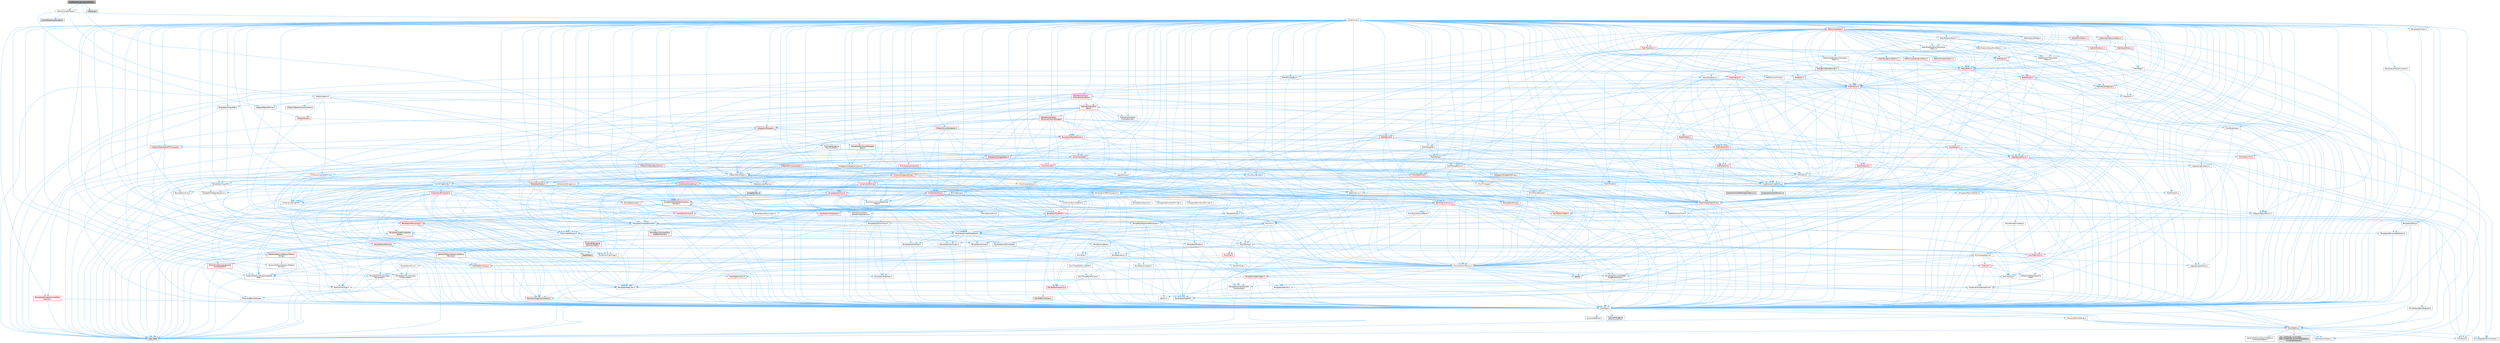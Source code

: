 digraph "DataflowRenderingViewMode.h"
{
 // INTERACTIVE_SVG=YES
 // LATEX_PDF_SIZE
  bgcolor="transparent";
  edge [fontname=Helvetica,fontsize=10,labelfontname=Helvetica,labelfontsize=10];
  node [fontname=Helvetica,fontsize=10,shape=box,height=0.2,width=0.4];
  Node1 [id="Node000001",label="DataflowRenderingViewMode.h",height=0.2,width=0.4,color="gray40", fillcolor="grey60", style="filled", fontcolor="black",tooltip=" "];
  Node1 -> Node2 [id="edge1_Node000001_Node000002",color="steelblue1",style="solid",tooltip=" "];
  Node2 [id="Node000002",label="UObject/NameTypes.h",height=0.2,width=0.4,color="grey40", fillcolor="white", style="filled",URL="$d6/d35/NameTypes_8h.html",tooltip=" "];
  Node2 -> Node3 [id="edge2_Node000002_Node000003",color="steelblue1",style="solid",tooltip=" "];
  Node3 [id="Node000003",label="CoreTypes.h",height=0.2,width=0.4,color="grey40", fillcolor="white", style="filled",URL="$dc/dec/CoreTypes_8h.html",tooltip=" "];
  Node3 -> Node4 [id="edge3_Node000003_Node000004",color="steelblue1",style="solid",tooltip=" "];
  Node4 [id="Node000004",label="HAL/Platform.h",height=0.2,width=0.4,color="red", fillcolor="#FFF0F0", style="filled",URL="$d9/dd0/Platform_8h.html",tooltip=" "];
  Node4 -> Node5 [id="edge4_Node000004_Node000005",color="steelblue1",style="solid",tooltip=" "];
  Node5 [id="Node000005",label="Misc/Build.h",height=0.2,width=0.4,color="grey40", fillcolor="white", style="filled",URL="$d3/dbb/Build_8h.html",tooltip=" "];
  Node4 -> Node6 [id="edge5_Node000004_Node000006",color="steelblue1",style="solid",tooltip=" "];
  Node6 [id="Node000006",label="Misc/LargeWorldCoordinates.h",height=0.2,width=0.4,color="grey40", fillcolor="white", style="filled",URL="$d2/dcb/LargeWorldCoordinates_8h.html",tooltip=" "];
  Node4 -> Node7 [id="edge6_Node000004_Node000007",color="steelblue1",style="solid",tooltip=" "];
  Node7 [id="Node000007",label="type_traits",height=0.2,width=0.4,color="grey60", fillcolor="#E0E0E0", style="filled",tooltip=" "];
  Node4 -> Node8 [id="edge7_Node000004_Node000008",color="steelblue1",style="solid",tooltip=" "];
  Node8 [id="Node000008",label="PreprocessorHelpers.h",height=0.2,width=0.4,color="grey40", fillcolor="white", style="filled",URL="$db/ddb/PreprocessorHelpers_8h.html",tooltip=" "];
  Node4 -> Node9 [id="edge8_Node000004_Node000009",color="steelblue1",style="solid",tooltip=" "];
  Node9 [id="Node000009",label="UBT_COMPILED_PLATFORM\l/UBT_COMPILED_PLATFORMPlatform\lCompilerPreSetup.h",height=0.2,width=0.4,color="grey60", fillcolor="#E0E0E0", style="filled",tooltip=" "];
  Node4 -> Node10 [id="edge9_Node000004_Node000010",color="steelblue1",style="solid",tooltip=" "];
  Node10 [id="Node000010",label="GenericPlatform/GenericPlatform\lCompilerPreSetup.h",height=0.2,width=0.4,color="grey40", fillcolor="white", style="filled",URL="$d9/dc8/GenericPlatformCompilerPreSetup_8h.html",tooltip=" "];
  Node3 -> Node14 [id="edge10_Node000003_Node000014",color="steelblue1",style="solid",tooltip=" "];
  Node14 [id="Node000014",label="ProfilingDebugging\l/UMemoryDefines.h",height=0.2,width=0.4,color="grey40", fillcolor="white", style="filled",URL="$d2/da2/UMemoryDefines_8h.html",tooltip=" "];
  Node3 -> Node15 [id="edge11_Node000003_Node000015",color="steelblue1",style="solid",tooltip=" "];
  Node15 [id="Node000015",label="Misc/CoreMiscDefines.h",height=0.2,width=0.4,color="grey40", fillcolor="white", style="filled",URL="$da/d38/CoreMiscDefines_8h.html",tooltip=" "];
  Node15 -> Node4 [id="edge12_Node000015_Node000004",color="steelblue1",style="solid",tooltip=" "];
  Node15 -> Node8 [id="edge13_Node000015_Node000008",color="steelblue1",style="solid",tooltip=" "];
  Node3 -> Node16 [id="edge14_Node000003_Node000016",color="steelblue1",style="solid",tooltip=" "];
  Node16 [id="Node000016",label="Misc/CoreDefines.h",height=0.2,width=0.4,color="grey40", fillcolor="white", style="filled",URL="$d3/dd2/CoreDefines_8h.html",tooltip=" "];
  Node2 -> Node17 [id="edge15_Node000002_Node000017",color="steelblue1",style="solid",tooltip=" "];
  Node17 [id="Node000017",label="Misc/AssertionMacros.h",height=0.2,width=0.4,color="grey40", fillcolor="white", style="filled",URL="$d0/dfa/AssertionMacros_8h.html",tooltip=" "];
  Node17 -> Node3 [id="edge16_Node000017_Node000003",color="steelblue1",style="solid",tooltip=" "];
  Node17 -> Node4 [id="edge17_Node000017_Node000004",color="steelblue1",style="solid",tooltip=" "];
  Node17 -> Node18 [id="edge18_Node000017_Node000018",color="steelblue1",style="solid",tooltip=" "];
  Node18 [id="Node000018",label="HAL/PlatformMisc.h",height=0.2,width=0.4,color="red", fillcolor="#FFF0F0", style="filled",URL="$d0/df5/PlatformMisc_8h.html",tooltip=" "];
  Node18 -> Node3 [id="edge19_Node000018_Node000003",color="steelblue1",style="solid",tooltip=" "];
  Node17 -> Node8 [id="edge20_Node000017_Node000008",color="steelblue1",style="solid",tooltip=" "];
  Node17 -> Node54 [id="edge21_Node000017_Node000054",color="steelblue1",style="solid",tooltip=" "];
  Node54 [id="Node000054",label="Templates/EnableIf.h",height=0.2,width=0.4,color="grey40", fillcolor="white", style="filled",URL="$d7/d60/EnableIf_8h.html",tooltip=" "];
  Node54 -> Node3 [id="edge22_Node000054_Node000003",color="steelblue1",style="solid",tooltip=" "];
  Node17 -> Node55 [id="edge23_Node000017_Node000055",color="steelblue1",style="solid",tooltip=" "];
  Node55 [id="Node000055",label="Templates/IsArrayOrRefOf\lTypeByPredicate.h",height=0.2,width=0.4,color="grey40", fillcolor="white", style="filled",URL="$d6/da1/IsArrayOrRefOfTypeByPredicate_8h.html",tooltip=" "];
  Node55 -> Node3 [id="edge24_Node000055_Node000003",color="steelblue1",style="solid",tooltip=" "];
  Node17 -> Node56 [id="edge25_Node000017_Node000056",color="steelblue1",style="solid",tooltip=" "];
  Node56 [id="Node000056",label="Templates/IsValidVariadic\lFunctionArg.h",height=0.2,width=0.4,color="grey40", fillcolor="white", style="filled",URL="$d0/dc8/IsValidVariadicFunctionArg_8h.html",tooltip=" "];
  Node56 -> Node3 [id="edge26_Node000056_Node000003",color="steelblue1",style="solid",tooltip=" "];
  Node56 -> Node57 [id="edge27_Node000056_Node000057",color="steelblue1",style="solid",tooltip=" "];
  Node57 [id="Node000057",label="IsEnum.h",height=0.2,width=0.4,color="grey40", fillcolor="white", style="filled",URL="$d4/de5/IsEnum_8h.html",tooltip=" "];
  Node56 -> Node7 [id="edge28_Node000056_Node000007",color="steelblue1",style="solid",tooltip=" "];
  Node17 -> Node58 [id="edge29_Node000017_Node000058",color="steelblue1",style="solid",tooltip=" "];
  Node58 [id="Node000058",label="Traits/IsCharEncodingCompatible\lWith.h",height=0.2,width=0.4,color="grey40", fillcolor="white", style="filled",URL="$df/dd1/IsCharEncodingCompatibleWith_8h.html",tooltip=" "];
  Node58 -> Node7 [id="edge30_Node000058_Node000007",color="steelblue1",style="solid",tooltip=" "];
  Node58 -> Node59 [id="edge31_Node000058_Node000059",color="steelblue1",style="solid",tooltip=" "];
  Node59 [id="Node000059",label="Traits/IsCharType.h",height=0.2,width=0.4,color="grey40", fillcolor="white", style="filled",URL="$db/d51/IsCharType_8h.html",tooltip=" "];
  Node59 -> Node3 [id="edge32_Node000059_Node000003",color="steelblue1",style="solid",tooltip=" "];
  Node17 -> Node60 [id="edge33_Node000017_Node000060",color="steelblue1",style="solid",tooltip=" "];
  Node60 [id="Node000060",label="Misc/VarArgs.h",height=0.2,width=0.4,color="grey40", fillcolor="white", style="filled",URL="$d5/d6f/VarArgs_8h.html",tooltip=" "];
  Node60 -> Node3 [id="edge34_Node000060_Node000003",color="steelblue1",style="solid",tooltip=" "];
  Node17 -> Node61 [id="edge35_Node000017_Node000061",color="steelblue1",style="solid",tooltip=" "];
  Node61 [id="Node000061",label="String/FormatStringSan.h",height=0.2,width=0.4,color="red", fillcolor="#FFF0F0", style="filled",URL="$d3/d8b/FormatStringSan_8h.html",tooltip=" "];
  Node61 -> Node7 [id="edge36_Node000061_Node000007",color="steelblue1",style="solid",tooltip=" "];
  Node61 -> Node3 [id="edge37_Node000061_Node000003",color="steelblue1",style="solid",tooltip=" "];
  Node61 -> Node62 [id="edge38_Node000061_Node000062",color="steelblue1",style="solid",tooltip=" "];
  Node62 [id="Node000062",label="Templates/Requires.h",height=0.2,width=0.4,color="grey40", fillcolor="white", style="filled",URL="$dc/d96/Requires_8h.html",tooltip=" "];
  Node62 -> Node54 [id="edge39_Node000062_Node000054",color="steelblue1",style="solid",tooltip=" "];
  Node62 -> Node7 [id="edge40_Node000062_Node000007",color="steelblue1",style="solid",tooltip=" "];
  Node61 -> Node63 [id="edge41_Node000061_Node000063",color="steelblue1",style="solid",tooltip=" "];
  Node63 [id="Node000063",label="Templates/Identity.h",height=0.2,width=0.4,color="grey40", fillcolor="white", style="filled",URL="$d0/dd5/Identity_8h.html",tooltip=" "];
  Node61 -> Node56 [id="edge42_Node000061_Node000056",color="steelblue1",style="solid",tooltip=" "];
  Node61 -> Node59 [id="edge43_Node000061_Node000059",color="steelblue1",style="solid",tooltip=" "];
  Node61 -> Node26 [id="edge44_Node000061_Node000026",color="steelblue1",style="solid",tooltip=" "];
  Node26 [id="Node000026",label="Containers/ContainersFwd.h",height=0.2,width=0.4,color="grey40", fillcolor="white", style="filled",URL="$d4/d0a/ContainersFwd_8h.html",tooltip=" "];
  Node26 -> Node4 [id="edge45_Node000026_Node000004",color="steelblue1",style="solid",tooltip=" "];
  Node26 -> Node3 [id="edge46_Node000026_Node000003",color="steelblue1",style="solid",tooltip=" "];
  Node26 -> Node23 [id="edge47_Node000026_Node000023",color="steelblue1",style="solid",tooltip=" "];
  Node23 [id="Node000023",label="Traits/IsContiguousContainer.h",height=0.2,width=0.4,color="red", fillcolor="#FFF0F0", style="filled",URL="$d5/d3c/IsContiguousContainer_8h.html",tooltip=" "];
  Node23 -> Node3 [id="edge48_Node000023_Node000003",color="steelblue1",style="solid",tooltip=" "];
  Node17 -> Node67 [id="edge49_Node000017_Node000067",color="steelblue1",style="solid",tooltip=" "];
  Node67 [id="Node000067",label="atomic",height=0.2,width=0.4,color="grey60", fillcolor="#E0E0E0", style="filled",tooltip=" "];
  Node2 -> Node68 [id="edge50_Node000002_Node000068",color="steelblue1",style="solid",tooltip=" "];
  Node68 [id="Node000068",label="HAL/UnrealMemory.h",height=0.2,width=0.4,color="grey40", fillcolor="white", style="filled",URL="$d9/d96/UnrealMemory_8h.html",tooltip=" "];
  Node68 -> Node3 [id="edge51_Node000068_Node000003",color="steelblue1",style="solid",tooltip=" "];
  Node68 -> Node69 [id="edge52_Node000068_Node000069",color="steelblue1",style="solid",tooltip=" "];
  Node69 [id="Node000069",label="GenericPlatform/GenericPlatform\lMemory.h",height=0.2,width=0.4,color="red", fillcolor="#FFF0F0", style="filled",URL="$dd/d22/GenericPlatformMemory_8h.html",tooltip=" "];
  Node69 -> Node25 [id="edge53_Node000069_Node000025",color="steelblue1",style="solid",tooltip=" "];
  Node25 [id="Node000025",label="CoreFwd.h",height=0.2,width=0.4,color="red", fillcolor="#FFF0F0", style="filled",URL="$d1/d1e/CoreFwd_8h.html",tooltip=" "];
  Node25 -> Node3 [id="edge54_Node000025_Node000003",color="steelblue1",style="solid",tooltip=" "];
  Node25 -> Node26 [id="edge55_Node000025_Node000026",color="steelblue1",style="solid",tooltip=" "];
  Node25 -> Node28 [id="edge56_Node000025_Node000028",color="steelblue1",style="solid",tooltip=" "];
  Node28 [id="Node000028",label="UObject/UObjectHierarchy\lFwd.h",height=0.2,width=0.4,color="grey40", fillcolor="white", style="filled",URL="$d3/d13/UObjectHierarchyFwd_8h.html",tooltip=" "];
  Node69 -> Node3 [id="edge57_Node000069_Node000003",color="steelblue1",style="solid",tooltip=" "];
  Node69 -> Node70 [id="edge58_Node000069_Node000070",color="steelblue1",style="solid",tooltip=" "];
  Node70 [id="Node000070",label="HAL/PlatformString.h",height=0.2,width=0.4,color="red", fillcolor="#FFF0F0", style="filled",URL="$db/db5/PlatformString_8h.html",tooltip=" "];
  Node70 -> Node3 [id="edge59_Node000070_Node000003",color="steelblue1",style="solid",tooltip=" "];
  Node68 -> Node72 [id="edge60_Node000068_Node000072",color="steelblue1",style="solid",tooltip=" "];
  Node72 [id="Node000072",label="HAL/MemoryBase.h",height=0.2,width=0.4,color="grey40", fillcolor="white", style="filled",URL="$d6/d9f/MemoryBase_8h.html",tooltip=" "];
  Node72 -> Node3 [id="edge61_Node000072_Node000003",color="steelblue1",style="solid",tooltip=" "];
  Node72 -> Node47 [id="edge62_Node000072_Node000047",color="steelblue1",style="solid",tooltip=" "];
  Node47 [id="Node000047",label="HAL/PlatformAtomics.h",height=0.2,width=0.4,color="red", fillcolor="#FFF0F0", style="filled",URL="$d3/d36/PlatformAtomics_8h.html",tooltip=" "];
  Node47 -> Node3 [id="edge63_Node000047_Node000003",color="steelblue1",style="solid",tooltip=" "];
  Node72 -> Node30 [id="edge64_Node000072_Node000030",color="steelblue1",style="solid",tooltip=" "];
  Node30 [id="Node000030",label="HAL/PlatformCrt.h",height=0.2,width=0.4,color="red", fillcolor="#FFF0F0", style="filled",URL="$d8/d75/PlatformCrt_8h.html",tooltip=" "];
  Node72 -> Node73 [id="edge65_Node000072_Node000073",color="steelblue1",style="solid",tooltip=" "];
  Node73 [id="Node000073",label="Misc/Exec.h",height=0.2,width=0.4,color="grey40", fillcolor="white", style="filled",URL="$de/ddb/Exec_8h.html",tooltip=" "];
  Node73 -> Node3 [id="edge66_Node000073_Node000003",color="steelblue1",style="solid",tooltip=" "];
  Node73 -> Node17 [id="edge67_Node000073_Node000017",color="steelblue1",style="solid",tooltip=" "];
  Node72 -> Node74 [id="edge68_Node000072_Node000074",color="steelblue1",style="solid",tooltip=" "];
  Node74 [id="Node000074",label="Misc/OutputDevice.h",height=0.2,width=0.4,color="grey40", fillcolor="white", style="filled",URL="$d7/d32/OutputDevice_8h.html",tooltip=" "];
  Node74 -> Node25 [id="edge69_Node000074_Node000025",color="steelblue1",style="solid",tooltip=" "];
  Node74 -> Node3 [id="edge70_Node000074_Node000003",color="steelblue1",style="solid",tooltip=" "];
  Node74 -> Node75 [id="edge71_Node000074_Node000075",color="steelblue1",style="solid",tooltip=" "];
  Node75 [id="Node000075",label="Logging/LogVerbosity.h",height=0.2,width=0.4,color="grey40", fillcolor="white", style="filled",URL="$d2/d8f/LogVerbosity_8h.html",tooltip=" "];
  Node75 -> Node3 [id="edge72_Node000075_Node000003",color="steelblue1",style="solid",tooltip=" "];
  Node74 -> Node60 [id="edge73_Node000074_Node000060",color="steelblue1",style="solid",tooltip=" "];
  Node74 -> Node55 [id="edge74_Node000074_Node000055",color="steelblue1",style="solid",tooltip=" "];
  Node74 -> Node56 [id="edge75_Node000074_Node000056",color="steelblue1",style="solid",tooltip=" "];
  Node74 -> Node58 [id="edge76_Node000074_Node000058",color="steelblue1",style="solid",tooltip=" "];
  Node72 -> Node76 [id="edge77_Node000072_Node000076",color="steelblue1",style="solid",tooltip=" "];
  Node76 [id="Node000076",label="Templates/Atomic.h",height=0.2,width=0.4,color="grey40", fillcolor="white", style="filled",URL="$d3/d91/Atomic_8h.html",tooltip=" "];
  Node76 -> Node77 [id="edge78_Node000076_Node000077",color="steelblue1",style="solid",tooltip=" "];
  Node77 [id="Node000077",label="HAL/ThreadSafeCounter.h",height=0.2,width=0.4,color="grey40", fillcolor="white", style="filled",URL="$dc/dc9/ThreadSafeCounter_8h.html",tooltip=" "];
  Node77 -> Node3 [id="edge79_Node000077_Node000003",color="steelblue1",style="solid",tooltip=" "];
  Node77 -> Node47 [id="edge80_Node000077_Node000047",color="steelblue1",style="solid",tooltip=" "];
  Node76 -> Node78 [id="edge81_Node000076_Node000078",color="steelblue1",style="solid",tooltip=" "];
  Node78 [id="Node000078",label="HAL/ThreadSafeCounter64.h",height=0.2,width=0.4,color="grey40", fillcolor="white", style="filled",URL="$d0/d12/ThreadSafeCounter64_8h.html",tooltip=" "];
  Node78 -> Node3 [id="edge82_Node000078_Node000003",color="steelblue1",style="solid",tooltip=" "];
  Node78 -> Node77 [id="edge83_Node000078_Node000077",color="steelblue1",style="solid",tooltip=" "];
  Node76 -> Node79 [id="edge84_Node000076_Node000079",color="steelblue1",style="solid",tooltip=" "];
  Node79 [id="Node000079",label="Templates/IsIntegral.h",height=0.2,width=0.4,color="grey40", fillcolor="white", style="filled",URL="$da/d64/IsIntegral_8h.html",tooltip=" "];
  Node79 -> Node3 [id="edge85_Node000079_Node000003",color="steelblue1",style="solid",tooltip=" "];
  Node76 -> Node80 [id="edge86_Node000076_Node000080",color="steelblue1",style="solid",tooltip=" "];
  Node80 [id="Node000080",label="Templates/IsTrivial.h",height=0.2,width=0.4,color="grey40", fillcolor="white", style="filled",URL="$da/d4c/IsTrivial_8h.html",tooltip=" "];
  Node80 -> Node81 [id="edge87_Node000080_Node000081",color="steelblue1",style="solid",tooltip=" "];
  Node81 [id="Node000081",label="Templates/AndOrNot.h",height=0.2,width=0.4,color="grey40", fillcolor="white", style="filled",URL="$db/d0a/AndOrNot_8h.html",tooltip=" "];
  Node81 -> Node3 [id="edge88_Node000081_Node000003",color="steelblue1",style="solid",tooltip=" "];
  Node80 -> Node82 [id="edge89_Node000080_Node000082",color="steelblue1",style="solid",tooltip=" "];
  Node82 [id="Node000082",label="Templates/IsTriviallyCopy\lConstructible.h",height=0.2,width=0.4,color="grey40", fillcolor="white", style="filled",URL="$d3/d78/IsTriviallyCopyConstructible_8h.html",tooltip=" "];
  Node82 -> Node3 [id="edge90_Node000082_Node000003",color="steelblue1",style="solid",tooltip=" "];
  Node82 -> Node7 [id="edge91_Node000082_Node000007",color="steelblue1",style="solid",tooltip=" "];
  Node80 -> Node83 [id="edge92_Node000080_Node000083",color="steelblue1",style="solid",tooltip=" "];
  Node83 [id="Node000083",label="Templates/IsTriviallyCopy\lAssignable.h",height=0.2,width=0.4,color="grey40", fillcolor="white", style="filled",URL="$d2/df2/IsTriviallyCopyAssignable_8h.html",tooltip=" "];
  Node83 -> Node3 [id="edge93_Node000083_Node000003",color="steelblue1",style="solid",tooltip=" "];
  Node83 -> Node7 [id="edge94_Node000083_Node000007",color="steelblue1",style="solid",tooltip=" "];
  Node80 -> Node7 [id="edge95_Node000080_Node000007",color="steelblue1",style="solid",tooltip=" "];
  Node76 -> Node84 [id="edge96_Node000076_Node000084",color="steelblue1",style="solid",tooltip=" "];
  Node84 [id="Node000084",label="Traits/IntType.h",height=0.2,width=0.4,color="grey40", fillcolor="white", style="filled",URL="$d7/deb/IntType_8h.html",tooltip=" "];
  Node84 -> Node4 [id="edge97_Node000084_Node000004",color="steelblue1",style="solid",tooltip=" "];
  Node76 -> Node67 [id="edge98_Node000076_Node000067",color="steelblue1",style="solid",tooltip=" "];
  Node68 -> Node85 [id="edge99_Node000068_Node000085",color="steelblue1",style="solid",tooltip=" "];
  Node85 [id="Node000085",label="HAL/PlatformMemory.h",height=0.2,width=0.4,color="red", fillcolor="#FFF0F0", style="filled",URL="$de/d68/PlatformMemory_8h.html",tooltip=" "];
  Node85 -> Node3 [id="edge100_Node000085_Node000003",color="steelblue1",style="solid",tooltip=" "];
  Node85 -> Node69 [id="edge101_Node000085_Node000069",color="steelblue1",style="solid",tooltip=" "];
  Node68 -> Node87 [id="edge102_Node000068_Node000087",color="steelblue1",style="solid",tooltip=" "];
  Node87 [id="Node000087",label="ProfilingDebugging\l/MemoryTrace.h",height=0.2,width=0.4,color="red", fillcolor="#FFF0F0", style="filled",URL="$da/dd7/MemoryTrace_8h.html",tooltip=" "];
  Node87 -> Node4 [id="edge103_Node000087_Node000004",color="steelblue1",style="solid",tooltip=" "];
  Node87 -> Node42 [id="edge104_Node000087_Node000042",color="steelblue1",style="solid",tooltip=" "];
  Node42 [id="Node000042",label="Misc/EnumClassFlags.h",height=0.2,width=0.4,color="grey40", fillcolor="white", style="filled",URL="$d8/de7/EnumClassFlags_8h.html",tooltip=" "];
  Node87 -> Node53 [id="edge105_Node000087_Node000053",color="steelblue1",style="solid",tooltip=" "];
  Node53 [id="Node000053",label="Trace/Trace.h",height=0.2,width=0.4,color="grey60", fillcolor="#E0E0E0", style="filled",tooltip=" "];
  Node68 -> Node88 [id="edge106_Node000068_Node000088",color="steelblue1",style="solid",tooltip=" "];
  Node88 [id="Node000088",label="Templates/IsPointer.h",height=0.2,width=0.4,color="grey40", fillcolor="white", style="filled",URL="$d7/d05/IsPointer_8h.html",tooltip=" "];
  Node88 -> Node3 [id="edge107_Node000088_Node000003",color="steelblue1",style="solid",tooltip=" "];
  Node2 -> Node89 [id="edge108_Node000002_Node000089",color="steelblue1",style="solid",tooltip=" "];
  Node89 [id="Node000089",label="Templates/UnrealTypeTraits.h",height=0.2,width=0.4,color="grey40", fillcolor="white", style="filled",URL="$d2/d2d/UnrealTypeTraits_8h.html",tooltip=" "];
  Node89 -> Node3 [id="edge109_Node000089_Node000003",color="steelblue1",style="solid",tooltip=" "];
  Node89 -> Node88 [id="edge110_Node000089_Node000088",color="steelblue1",style="solid",tooltip=" "];
  Node89 -> Node17 [id="edge111_Node000089_Node000017",color="steelblue1",style="solid",tooltip=" "];
  Node89 -> Node81 [id="edge112_Node000089_Node000081",color="steelblue1",style="solid",tooltip=" "];
  Node89 -> Node54 [id="edge113_Node000089_Node000054",color="steelblue1",style="solid",tooltip=" "];
  Node89 -> Node90 [id="edge114_Node000089_Node000090",color="steelblue1",style="solid",tooltip=" "];
  Node90 [id="Node000090",label="Templates/IsArithmetic.h",height=0.2,width=0.4,color="grey40", fillcolor="white", style="filled",URL="$d2/d5d/IsArithmetic_8h.html",tooltip=" "];
  Node90 -> Node3 [id="edge115_Node000090_Node000003",color="steelblue1",style="solid",tooltip=" "];
  Node89 -> Node57 [id="edge116_Node000089_Node000057",color="steelblue1",style="solid",tooltip=" "];
  Node89 -> Node91 [id="edge117_Node000089_Node000091",color="steelblue1",style="solid",tooltip=" "];
  Node91 [id="Node000091",label="Templates/Models.h",height=0.2,width=0.4,color="grey40", fillcolor="white", style="filled",URL="$d3/d0c/Models_8h.html",tooltip=" "];
  Node91 -> Node63 [id="edge118_Node000091_Node000063",color="steelblue1",style="solid",tooltip=" "];
  Node89 -> Node92 [id="edge119_Node000089_Node000092",color="steelblue1",style="solid",tooltip=" "];
  Node92 [id="Node000092",label="Templates/IsPODType.h",height=0.2,width=0.4,color="grey40", fillcolor="white", style="filled",URL="$d7/db1/IsPODType_8h.html",tooltip=" "];
  Node92 -> Node3 [id="edge120_Node000092_Node000003",color="steelblue1",style="solid",tooltip=" "];
  Node89 -> Node93 [id="edge121_Node000089_Node000093",color="steelblue1",style="solid",tooltip=" "];
  Node93 [id="Node000093",label="Templates/IsUECoreType.h",height=0.2,width=0.4,color="grey40", fillcolor="white", style="filled",URL="$d1/db8/IsUECoreType_8h.html",tooltip=" "];
  Node93 -> Node3 [id="edge122_Node000093_Node000003",color="steelblue1",style="solid",tooltip=" "];
  Node93 -> Node7 [id="edge123_Node000093_Node000007",color="steelblue1",style="solid",tooltip=" "];
  Node89 -> Node82 [id="edge124_Node000089_Node000082",color="steelblue1",style="solid",tooltip=" "];
  Node2 -> Node94 [id="edge125_Node000002_Node000094",color="steelblue1",style="solid",tooltip=" "];
  Node94 [id="Node000094",label="Templates/UnrealTemplate.h",height=0.2,width=0.4,color="grey40", fillcolor="white", style="filled",URL="$d4/d24/UnrealTemplate_8h.html",tooltip=" "];
  Node94 -> Node3 [id="edge126_Node000094_Node000003",color="steelblue1",style="solid",tooltip=" "];
  Node94 -> Node88 [id="edge127_Node000094_Node000088",color="steelblue1",style="solid",tooltip=" "];
  Node94 -> Node68 [id="edge128_Node000094_Node000068",color="steelblue1",style="solid",tooltip=" "];
  Node94 -> Node95 [id="edge129_Node000094_Node000095",color="steelblue1",style="solid",tooltip=" "];
  Node95 [id="Node000095",label="Templates/CopyQualifiers\lAndRefsFromTo.h",height=0.2,width=0.4,color="red", fillcolor="#FFF0F0", style="filled",URL="$d3/db3/CopyQualifiersAndRefsFromTo_8h.html",tooltip=" "];
  Node94 -> Node89 [id="edge130_Node000094_Node000089",color="steelblue1",style="solid",tooltip=" "];
  Node94 -> Node97 [id="edge131_Node000094_Node000097",color="steelblue1",style="solid",tooltip=" "];
  Node97 [id="Node000097",label="Templates/RemoveReference.h",height=0.2,width=0.4,color="grey40", fillcolor="white", style="filled",URL="$da/dbe/RemoveReference_8h.html",tooltip=" "];
  Node97 -> Node3 [id="edge132_Node000097_Node000003",color="steelblue1",style="solid",tooltip=" "];
  Node94 -> Node62 [id="edge133_Node000094_Node000062",color="steelblue1",style="solid",tooltip=" "];
  Node94 -> Node98 [id="edge134_Node000094_Node000098",color="steelblue1",style="solid",tooltip=" "];
  Node98 [id="Node000098",label="Templates/TypeCompatible\lBytes.h",height=0.2,width=0.4,color="red", fillcolor="#FFF0F0", style="filled",URL="$df/d0a/TypeCompatibleBytes_8h.html",tooltip=" "];
  Node98 -> Node3 [id="edge135_Node000098_Node000003",color="steelblue1",style="solid",tooltip=" "];
  Node98 -> Node7 [id="edge136_Node000098_Node000007",color="steelblue1",style="solid",tooltip=" "];
  Node94 -> Node63 [id="edge137_Node000094_Node000063",color="steelblue1",style="solid",tooltip=" "];
  Node94 -> Node23 [id="edge138_Node000094_Node000023",color="steelblue1",style="solid",tooltip=" "];
  Node94 -> Node99 [id="edge139_Node000094_Node000099",color="steelblue1",style="solid",tooltip=" "];
  Node99 [id="Node000099",label="Traits/UseBitwiseSwap.h",height=0.2,width=0.4,color="grey40", fillcolor="white", style="filled",URL="$db/df3/UseBitwiseSwap_8h.html",tooltip=" "];
  Node99 -> Node3 [id="edge140_Node000099_Node000003",color="steelblue1",style="solid",tooltip=" "];
  Node99 -> Node7 [id="edge141_Node000099_Node000007",color="steelblue1",style="solid",tooltip=" "];
  Node94 -> Node7 [id="edge142_Node000094_Node000007",color="steelblue1",style="solid",tooltip=" "];
  Node2 -> Node100 [id="edge143_Node000002_Node000100",color="steelblue1",style="solid",tooltip=" "];
  Node100 [id="Node000100",label="Containers/UnrealString.h",height=0.2,width=0.4,color="grey40", fillcolor="white", style="filled",URL="$d5/dba/UnrealString_8h.html",tooltip=" "];
  Node100 -> Node101 [id="edge144_Node000100_Node000101",color="steelblue1",style="solid",tooltip=" "];
  Node101 [id="Node000101",label="Containers/UnrealStringIncludes.h.inl",height=0.2,width=0.4,color="grey60", fillcolor="#E0E0E0", style="filled",tooltip=" "];
  Node100 -> Node102 [id="edge145_Node000100_Node000102",color="steelblue1",style="solid",tooltip=" "];
  Node102 [id="Node000102",label="Containers/UnrealString.h.inl",height=0.2,width=0.4,color="grey60", fillcolor="#E0E0E0", style="filled",tooltip=" "];
  Node100 -> Node103 [id="edge146_Node000100_Node000103",color="steelblue1",style="solid",tooltip=" "];
  Node103 [id="Node000103",label="Misc/StringFormatArg.h",height=0.2,width=0.4,color="grey40", fillcolor="white", style="filled",URL="$d2/d16/StringFormatArg_8h.html",tooltip=" "];
  Node103 -> Node26 [id="edge147_Node000103_Node000026",color="steelblue1",style="solid",tooltip=" "];
  Node2 -> Node104 [id="edge148_Node000002_Node000104",color="steelblue1",style="solid",tooltip=" "];
  Node104 [id="Node000104",label="HAL/CriticalSection.h",height=0.2,width=0.4,color="grey40", fillcolor="white", style="filled",URL="$d6/d90/CriticalSection_8h.html",tooltip=" "];
  Node104 -> Node105 [id="edge149_Node000104_Node000105",color="steelblue1",style="solid",tooltip=" "];
  Node105 [id="Node000105",label="HAL/PlatformMutex.h",height=0.2,width=0.4,color="red", fillcolor="#FFF0F0", style="filled",URL="$d9/d0b/PlatformMutex_8h.html",tooltip=" "];
  Node105 -> Node3 [id="edge150_Node000105_Node000003",color="steelblue1",style="solid",tooltip=" "];
  Node2 -> Node107 [id="edge151_Node000002_Node000107",color="steelblue1",style="solid",tooltip=" "];
  Node107 [id="Node000107",label="Containers/StringConv.h",height=0.2,width=0.4,color="grey40", fillcolor="white", style="filled",URL="$d3/ddf/StringConv_8h.html",tooltip=" "];
  Node107 -> Node3 [id="edge152_Node000107_Node000003",color="steelblue1",style="solid",tooltip=" "];
  Node107 -> Node17 [id="edge153_Node000107_Node000017",color="steelblue1",style="solid",tooltip=" "];
  Node107 -> Node108 [id="edge154_Node000107_Node000108",color="steelblue1",style="solid",tooltip=" "];
  Node108 [id="Node000108",label="Containers/ContainerAllocation\lPolicies.h",height=0.2,width=0.4,color="red", fillcolor="#FFF0F0", style="filled",URL="$d7/dff/ContainerAllocationPolicies_8h.html",tooltip=" "];
  Node108 -> Node3 [id="edge155_Node000108_Node000003",color="steelblue1",style="solid",tooltip=" "];
  Node108 -> Node108 [id="edge156_Node000108_Node000108",color="steelblue1",style="solid",tooltip=" "];
  Node108 -> Node110 [id="edge157_Node000108_Node000110",color="steelblue1",style="solid",tooltip=" "];
  Node110 [id="Node000110",label="HAL/PlatformMath.h",height=0.2,width=0.4,color="red", fillcolor="#FFF0F0", style="filled",URL="$dc/d53/PlatformMath_8h.html",tooltip=" "];
  Node110 -> Node3 [id="edge158_Node000110_Node000003",color="steelblue1",style="solid",tooltip=" "];
  Node108 -> Node68 [id="edge159_Node000108_Node000068",color="steelblue1",style="solid",tooltip=" "];
  Node108 -> Node40 [id="edge160_Node000108_Node000040",color="steelblue1",style="solid",tooltip=" "];
  Node40 [id="Node000040",label="Math/NumericLimits.h",height=0.2,width=0.4,color="grey40", fillcolor="white", style="filled",URL="$df/d1b/NumericLimits_8h.html",tooltip=" "];
  Node40 -> Node3 [id="edge161_Node000040_Node000003",color="steelblue1",style="solid",tooltip=" "];
  Node108 -> Node17 [id="edge162_Node000108_Node000017",color="steelblue1",style="solid",tooltip=" "];
  Node108 -> Node118 [id="edge163_Node000108_Node000118",color="steelblue1",style="solid",tooltip=" "];
  Node118 [id="Node000118",label="Templates/IsPolymorphic.h",height=0.2,width=0.4,color="grey40", fillcolor="white", style="filled",URL="$dc/d20/IsPolymorphic_8h.html",tooltip=" "];
  Node108 -> Node119 [id="edge164_Node000108_Node000119",color="steelblue1",style="solid",tooltip=" "];
  Node119 [id="Node000119",label="Templates/MemoryOps.h",height=0.2,width=0.4,color="red", fillcolor="#FFF0F0", style="filled",URL="$db/dea/MemoryOps_8h.html",tooltip=" "];
  Node119 -> Node3 [id="edge165_Node000119_Node000003",color="steelblue1",style="solid",tooltip=" "];
  Node119 -> Node68 [id="edge166_Node000119_Node000068",color="steelblue1",style="solid",tooltip=" "];
  Node119 -> Node83 [id="edge167_Node000119_Node000083",color="steelblue1",style="solid",tooltip=" "];
  Node119 -> Node82 [id="edge168_Node000119_Node000082",color="steelblue1",style="solid",tooltip=" "];
  Node119 -> Node62 [id="edge169_Node000119_Node000062",color="steelblue1",style="solid",tooltip=" "];
  Node119 -> Node89 [id="edge170_Node000119_Node000089",color="steelblue1",style="solid",tooltip=" "];
  Node119 -> Node99 [id="edge171_Node000119_Node000099",color="steelblue1",style="solid",tooltip=" "];
  Node119 -> Node7 [id="edge172_Node000119_Node000007",color="steelblue1",style="solid",tooltip=" "];
  Node108 -> Node98 [id="edge173_Node000108_Node000098",color="steelblue1",style="solid",tooltip=" "];
  Node108 -> Node7 [id="edge174_Node000108_Node000007",color="steelblue1",style="solid",tooltip=" "];
  Node107 -> Node120 [id="edge175_Node000107_Node000120",color="steelblue1",style="solid",tooltip=" "];
  Node120 [id="Node000120",label="Containers/Array.h",height=0.2,width=0.4,color="red", fillcolor="#FFF0F0", style="filled",URL="$df/dd0/Array_8h.html",tooltip=" "];
  Node120 -> Node3 [id="edge176_Node000120_Node000003",color="steelblue1",style="solid",tooltip=" "];
  Node120 -> Node17 [id="edge177_Node000120_Node000017",color="steelblue1",style="solid",tooltip=" "];
  Node120 -> Node121 [id="edge178_Node000120_Node000121",color="steelblue1",style="solid",tooltip=" "];
  Node121 [id="Node000121",label="Misc/IntrusiveUnsetOptional\lState.h",height=0.2,width=0.4,color="grey40", fillcolor="white", style="filled",URL="$d2/d0a/IntrusiveUnsetOptionalState_8h.html",tooltip=" "];
  Node121 -> Node122 [id="edge179_Node000121_Node000122",color="steelblue1",style="solid",tooltip=" "];
  Node122 [id="Node000122",label="Misc/OptionalFwd.h",height=0.2,width=0.4,color="grey40", fillcolor="white", style="filled",URL="$dc/d50/OptionalFwd_8h.html",tooltip=" "];
  Node120 -> Node68 [id="edge180_Node000120_Node000068",color="steelblue1",style="solid",tooltip=" "];
  Node120 -> Node89 [id="edge181_Node000120_Node000089",color="steelblue1",style="solid",tooltip=" "];
  Node120 -> Node94 [id="edge182_Node000120_Node000094",color="steelblue1",style="solid",tooltip=" "];
  Node120 -> Node108 [id="edge183_Node000120_Node000108",color="steelblue1",style="solid",tooltip=" "];
  Node120 -> Node127 [id="edge184_Node000120_Node000127",color="steelblue1",style="solid",tooltip=" "];
  Node127 [id="Node000127",label="Serialization/Archive.h",height=0.2,width=0.4,color="red", fillcolor="#FFF0F0", style="filled",URL="$d7/d3b/Archive_8h.html",tooltip=" "];
  Node127 -> Node25 [id="edge185_Node000127_Node000025",color="steelblue1",style="solid",tooltip=" "];
  Node127 -> Node3 [id="edge186_Node000127_Node000003",color="steelblue1",style="solid",tooltip=" "];
  Node127 -> Node128 [id="edge187_Node000127_Node000128",color="steelblue1",style="solid",tooltip=" "];
  Node128 [id="Node000128",label="HAL/PlatformProperties.h",height=0.2,width=0.4,color="red", fillcolor="#FFF0F0", style="filled",URL="$d9/db0/PlatformProperties_8h.html",tooltip=" "];
  Node128 -> Node3 [id="edge188_Node000128_Node000003",color="steelblue1",style="solid",tooltip=" "];
  Node127 -> Node131 [id="edge189_Node000127_Node000131",color="steelblue1",style="solid",tooltip=" "];
  Node131 [id="Node000131",label="Internationalization\l/TextNamespaceFwd.h",height=0.2,width=0.4,color="grey40", fillcolor="white", style="filled",URL="$d8/d97/TextNamespaceFwd_8h.html",tooltip=" "];
  Node131 -> Node3 [id="edge190_Node000131_Node000003",color="steelblue1",style="solid",tooltip=" "];
  Node127 -> Node17 [id="edge191_Node000127_Node000017",color="steelblue1",style="solid",tooltip=" "];
  Node127 -> Node5 [id="edge192_Node000127_Node000005",color="steelblue1",style="solid",tooltip=" "];
  Node127 -> Node132 [id="edge193_Node000127_Node000132",color="steelblue1",style="solid",tooltip=" "];
  Node132 [id="Node000132",label="Misc/EngineVersionBase.h",height=0.2,width=0.4,color="grey40", fillcolor="white", style="filled",URL="$d5/d2b/EngineVersionBase_8h.html",tooltip=" "];
  Node132 -> Node3 [id="edge194_Node000132_Node000003",color="steelblue1",style="solid",tooltip=" "];
  Node127 -> Node60 [id="edge195_Node000127_Node000060",color="steelblue1",style="solid",tooltip=" "];
  Node127 -> Node54 [id="edge196_Node000127_Node000054",color="steelblue1",style="solid",tooltip=" "];
  Node127 -> Node55 [id="edge197_Node000127_Node000055",color="steelblue1",style="solid",tooltip=" "];
  Node127 -> Node135 [id="edge198_Node000127_Node000135",color="steelblue1",style="solid",tooltip=" "];
  Node135 [id="Node000135",label="Templates/IsEnumClass.h",height=0.2,width=0.4,color="grey40", fillcolor="white", style="filled",URL="$d7/d15/IsEnumClass_8h.html",tooltip=" "];
  Node135 -> Node3 [id="edge199_Node000135_Node000003",color="steelblue1",style="solid",tooltip=" "];
  Node135 -> Node81 [id="edge200_Node000135_Node000081",color="steelblue1",style="solid",tooltip=" "];
  Node127 -> Node56 [id="edge201_Node000127_Node000056",color="steelblue1",style="solid",tooltip=" "];
  Node127 -> Node94 [id="edge202_Node000127_Node000094",color="steelblue1",style="solid",tooltip=" "];
  Node127 -> Node58 [id="edge203_Node000127_Node000058",color="steelblue1",style="solid",tooltip=" "];
  Node127 -> Node136 [id="edge204_Node000127_Node000136",color="steelblue1",style="solid",tooltip=" "];
  Node136 [id="Node000136",label="UObject/ObjectVersion.h",height=0.2,width=0.4,color="grey40", fillcolor="white", style="filled",URL="$da/d63/ObjectVersion_8h.html",tooltip=" "];
  Node136 -> Node3 [id="edge205_Node000136_Node000003",color="steelblue1",style="solid",tooltip=" "];
  Node120 -> Node153 [id="edge206_Node000120_Node000153",color="steelblue1",style="solid",tooltip=" "];
  Node153 [id="Node000153",label="Templates/Invoke.h",height=0.2,width=0.4,color="red", fillcolor="#FFF0F0", style="filled",URL="$d7/deb/Invoke_8h.html",tooltip=" "];
  Node153 -> Node3 [id="edge207_Node000153_Node000003",color="steelblue1",style="solid",tooltip=" "];
  Node153 -> Node94 [id="edge208_Node000153_Node000094",color="steelblue1",style="solid",tooltip=" "];
  Node153 -> Node7 [id="edge209_Node000153_Node000007",color="steelblue1",style="solid",tooltip=" "];
  Node120 -> Node158 [id="edge210_Node000120_Node000158",color="steelblue1",style="solid",tooltip=" "];
  Node158 [id="Node000158",label="Templates/Less.h",height=0.2,width=0.4,color="grey40", fillcolor="white", style="filled",URL="$de/dc8/Less_8h.html",tooltip=" "];
  Node158 -> Node3 [id="edge211_Node000158_Node000003",color="steelblue1",style="solid",tooltip=" "];
  Node158 -> Node94 [id="edge212_Node000158_Node000094",color="steelblue1",style="solid",tooltip=" "];
  Node120 -> Node62 [id="edge213_Node000120_Node000062",color="steelblue1",style="solid",tooltip=" "];
  Node120 -> Node166 [id="edge214_Node000120_Node000166",color="steelblue1",style="solid",tooltip=" "];
  Node166 [id="Node000166",label="Templates/Sorting.h",height=0.2,width=0.4,color="red", fillcolor="#FFF0F0", style="filled",URL="$d3/d9e/Sorting_8h.html",tooltip=" "];
  Node166 -> Node3 [id="edge215_Node000166_Node000003",color="steelblue1",style="solid",tooltip=" "];
  Node166 -> Node110 [id="edge216_Node000166_Node000110",color="steelblue1",style="solid",tooltip=" "];
  Node166 -> Node158 [id="edge217_Node000166_Node000158",color="steelblue1",style="solid",tooltip=" "];
  Node120 -> Node170 [id="edge218_Node000120_Node000170",color="steelblue1",style="solid",tooltip=" "];
  Node170 [id="Node000170",label="Templates/AlignmentTemplates.h",height=0.2,width=0.4,color="grey40", fillcolor="white", style="filled",URL="$dd/d32/AlignmentTemplates_8h.html",tooltip=" "];
  Node170 -> Node3 [id="edge219_Node000170_Node000003",color="steelblue1",style="solid",tooltip=" "];
  Node170 -> Node79 [id="edge220_Node000170_Node000079",color="steelblue1",style="solid",tooltip=" "];
  Node170 -> Node88 [id="edge221_Node000170_Node000088",color="steelblue1",style="solid",tooltip=" "];
  Node120 -> Node21 [id="edge222_Node000120_Node000021",color="steelblue1",style="solid",tooltip=" "];
  Node21 [id="Node000021",label="Traits/ElementType.h",height=0.2,width=0.4,color="red", fillcolor="#FFF0F0", style="filled",URL="$d5/d4f/ElementType_8h.html",tooltip=" "];
  Node21 -> Node4 [id="edge223_Node000021_Node000004",color="steelblue1",style="solid",tooltip=" "];
  Node21 -> Node7 [id="edge224_Node000021_Node000007",color="steelblue1",style="solid",tooltip=" "];
  Node120 -> Node7 [id="edge225_Node000120_Node000007",color="steelblue1",style="solid",tooltip=" "];
  Node107 -> Node144 [id="edge226_Node000107_Node000144",color="steelblue1",style="solid",tooltip=" "];
  Node144 [id="Node000144",label="Misc/CString.h",height=0.2,width=0.4,color="grey40", fillcolor="white", style="filled",URL="$d2/d49/CString_8h.html",tooltip=" "];
  Node144 -> Node3 [id="edge227_Node000144_Node000003",color="steelblue1",style="solid",tooltip=" "];
  Node144 -> Node30 [id="edge228_Node000144_Node000030",color="steelblue1",style="solid",tooltip=" "];
  Node144 -> Node70 [id="edge229_Node000144_Node000070",color="steelblue1",style="solid",tooltip=" "];
  Node144 -> Node17 [id="edge230_Node000144_Node000017",color="steelblue1",style="solid",tooltip=" "];
  Node144 -> Node145 [id="edge231_Node000144_Node000145",color="steelblue1",style="solid",tooltip=" "];
  Node145 [id="Node000145",label="Misc/Char.h",height=0.2,width=0.4,color="red", fillcolor="#FFF0F0", style="filled",URL="$d0/d58/Char_8h.html",tooltip=" "];
  Node145 -> Node3 [id="edge232_Node000145_Node000003",color="steelblue1",style="solid",tooltip=" "];
  Node145 -> Node84 [id="edge233_Node000145_Node000084",color="steelblue1",style="solid",tooltip=" "];
  Node145 -> Node7 [id="edge234_Node000145_Node000007",color="steelblue1",style="solid",tooltip=" "];
  Node144 -> Node60 [id="edge235_Node000144_Node000060",color="steelblue1",style="solid",tooltip=" "];
  Node144 -> Node55 [id="edge236_Node000144_Node000055",color="steelblue1",style="solid",tooltip=" "];
  Node144 -> Node56 [id="edge237_Node000144_Node000056",color="steelblue1",style="solid",tooltip=" "];
  Node144 -> Node58 [id="edge238_Node000144_Node000058",color="steelblue1",style="solid",tooltip=" "];
  Node107 -> Node171 [id="edge239_Node000107_Node000171",color="steelblue1",style="solid",tooltip=" "];
  Node171 [id="Node000171",label="Templates/IsArray.h",height=0.2,width=0.4,color="grey40", fillcolor="white", style="filled",URL="$d8/d8d/IsArray_8h.html",tooltip=" "];
  Node171 -> Node3 [id="edge240_Node000171_Node000003",color="steelblue1",style="solid",tooltip=" "];
  Node107 -> Node94 [id="edge241_Node000107_Node000094",color="steelblue1",style="solid",tooltip=" "];
  Node107 -> Node89 [id="edge242_Node000107_Node000089",color="steelblue1",style="solid",tooltip=" "];
  Node107 -> Node21 [id="edge243_Node000107_Node000021",color="steelblue1",style="solid",tooltip=" "];
  Node107 -> Node58 [id="edge244_Node000107_Node000058",color="steelblue1",style="solid",tooltip=" "];
  Node107 -> Node23 [id="edge245_Node000107_Node000023",color="steelblue1",style="solid",tooltip=" "];
  Node107 -> Node7 [id="edge246_Node000107_Node000007",color="steelblue1",style="solid",tooltip=" "];
  Node2 -> Node20 [id="edge247_Node000002_Node000020",color="steelblue1",style="solid",tooltip=" "];
  Node20 [id="Node000020",label="Containers/StringFwd.h",height=0.2,width=0.4,color="grey40", fillcolor="white", style="filled",URL="$df/d37/StringFwd_8h.html",tooltip=" "];
  Node20 -> Node3 [id="edge248_Node000020_Node000003",color="steelblue1",style="solid",tooltip=" "];
  Node20 -> Node21 [id="edge249_Node000020_Node000021",color="steelblue1",style="solid",tooltip=" "];
  Node20 -> Node23 [id="edge250_Node000020_Node000023",color="steelblue1",style="solid",tooltip=" "];
  Node2 -> Node172 [id="edge251_Node000002_Node000172",color="steelblue1",style="solid",tooltip=" "];
  Node172 [id="Node000172",label="UObject/UnrealNames.h",height=0.2,width=0.4,color="grey40", fillcolor="white", style="filled",URL="$d8/db1/UnrealNames_8h.html",tooltip=" "];
  Node172 -> Node3 [id="edge252_Node000172_Node000003",color="steelblue1",style="solid",tooltip=" "];
  Node172 -> Node173 [id="edge253_Node000172_Node000173",color="steelblue1",style="solid",tooltip=" "];
  Node173 [id="Node000173",label="UnrealNames.inl",height=0.2,width=0.4,color="grey60", fillcolor="#E0E0E0", style="filled",tooltip=" "];
  Node2 -> Node76 [id="edge254_Node000002_Node000076",color="steelblue1",style="solid",tooltip=" "];
  Node2 -> Node138 [id="edge255_Node000002_Node000138",color="steelblue1",style="solid",tooltip=" "];
  Node138 [id="Node000138",label="Serialization/MemoryLayout.h",height=0.2,width=0.4,color="grey40", fillcolor="white", style="filled",URL="$d7/d66/MemoryLayout_8h.html",tooltip=" "];
  Node138 -> Node139 [id="edge256_Node000138_Node000139",color="steelblue1",style="solid",tooltip=" "];
  Node139 [id="Node000139",label="Concepts/StaticClassProvider.h",height=0.2,width=0.4,color="grey40", fillcolor="white", style="filled",URL="$dd/d83/StaticClassProvider_8h.html",tooltip=" "];
  Node138 -> Node140 [id="edge257_Node000138_Node000140",color="steelblue1",style="solid",tooltip=" "];
  Node140 [id="Node000140",label="Concepts/StaticStructProvider.h",height=0.2,width=0.4,color="grey40", fillcolor="white", style="filled",URL="$d5/d77/StaticStructProvider_8h.html",tooltip=" "];
  Node138 -> Node141 [id="edge258_Node000138_Node000141",color="steelblue1",style="solid",tooltip=" "];
  Node141 [id="Node000141",label="Containers/EnumAsByte.h",height=0.2,width=0.4,color="grey40", fillcolor="white", style="filled",URL="$d6/d9a/EnumAsByte_8h.html",tooltip=" "];
  Node141 -> Node3 [id="edge259_Node000141_Node000003",color="steelblue1",style="solid",tooltip=" "];
  Node141 -> Node92 [id="edge260_Node000141_Node000092",color="steelblue1",style="solid",tooltip=" "];
  Node141 -> Node142 [id="edge261_Node000141_Node000142",color="steelblue1",style="solid",tooltip=" "];
  Node142 [id="Node000142",label="Templates/TypeHash.h",height=0.2,width=0.4,color="red", fillcolor="#FFF0F0", style="filled",URL="$d1/d62/TypeHash_8h.html",tooltip=" "];
  Node142 -> Node3 [id="edge262_Node000142_Node000003",color="steelblue1",style="solid",tooltip=" "];
  Node142 -> Node62 [id="edge263_Node000142_Node000062",color="steelblue1",style="solid",tooltip=" "];
  Node142 -> Node143 [id="edge264_Node000142_Node000143",color="steelblue1",style="solid",tooltip=" "];
  Node143 [id="Node000143",label="Misc/Crc.h",height=0.2,width=0.4,color="grey40", fillcolor="white", style="filled",URL="$d4/dd2/Crc_8h.html",tooltip=" "];
  Node143 -> Node3 [id="edge265_Node000143_Node000003",color="steelblue1",style="solid",tooltip=" "];
  Node143 -> Node70 [id="edge266_Node000143_Node000070",color="steelblue1",style="solid",tooltip=" "];
  Node143 -> Node17 [id="edge267_Node000143_Node000017",color="steelblue1",style="solid",tooltip=" "];
  Node143 -> Node144 [id="edge268_Node000143_Node000144",color="steelblue1",style="solid",tooltip=" "];
  Node143 -> Node145 [id="edge269_Node000143_Node000145",color="steelblue1",style="solid",tooltip=" "];
  Node143 -> Node89 [id="edge270_Node000143_Node000089",color="steelblue1",style="solid",tooltip=" "];
  Node143 -> Node59 [id="edge271_Node000143_Node000059",color="steelblue1",style="solid",tooltip=" "];
  Node142 -> Node7 [id="edge272_Node000142_Node000007",color="steelblue1",style="solid",tooltip=" "];
  Node138 -> Node20 [id="edge273_Node000138_Node000020",color="steelblue1",style="solid",tooltip=" "];
  Node138 -> Node68 [id="edge274_Node000138_Node000068",color="steelblue1",style="solid",tooltip=" "];
  Node138 -> Node149 [id="edge275_Node000138_Node000149",color="steelblue1",style="solid",tooltip=" "];
  Node149 [id="Node000149",label="Misc/DelayedAutoRegister.h",height=0.2,width=0.4,color="grey40", fillcolor="white", style="filled",URL="$d1/dda/DelayedAutoRegister_8h.html",tooltip=" "];
  Node149 -> Node4 [id="edge276_Node000149_Node000004",color="steelblue1",style="solid",tooltip=" "];
  Node138 -> Node54 [id="edge277_Node000138_Node000054",color="steelblue1",style="solid",tooltip=" "];
  Node138 -> Node150 [id="edge278_Node000138_Node000150",color="steelblue1",style="solid",tooltip=" "];
  Node150 [id="Node000150",label="Templates/IsAbstract.h",height=0.2,width=0.4,color="grey40", fillcolor="white", style="filled",URL="$d8/db7/IsAbstract_8h.html",tooltip=" "];
  Node138 -> Node118 [id="edge279_Node000138_Node000118",color="steelblue1",style="solid",tooltip=" "];
  Node138 -> Node91 [id="edge280_Node000138_Node000091",color="steelblue1",style="solid",tooltip=" "];
  Node138 -> Node94 [id="edge281_Node000138_Node000094",color="steelblue1",style="solid",tooltip=" "];
  Node2 -> Node121 [id="edge282_Node000002_Node000121",color="steelblue1",style="solid",tooltip=" "];
  Node2 -> Node174 [id="edge283_Node000002_Node000174",color="steelblue1",style="solid",tooltip=" "];
  Node174 [id="Node000174",label="Misc/StringBuilder.h",height=0.2,width=0.4,color="grey40", fillcolor="white", style="filled",URL="$d4/d52/StringBuilder_8h.html",tooltip=" "];
  Node174 -> Node20 [id="edge284_Node000174_Node000020",color="steelblue1",style="solid",tooltip=" "];
  Node174 -> Node175 [id="edge285_Node000174_Node000175",color="steelblue1",style="solid",tooltip=" "];
  Node175 [id="Node000175",label="Containers/StringView.h",height=0.2,width=0.4,color="red", fillcolor="#FFF0F0", style="filled",URL="$dd/dea/StringView_8h.html",tooltip=" "];
  Node175 -> Node3 [id="edge286_Node000175_Node000003",color="steelblue1",style="solid",tooltip=" "];
  Node175 -> Node20 [id="edge287_Node000175_Node000020",color="steelblue1",style="solid",tooltip=" "];
  Node175 -> Node68 [id="edge288_Node000175_Node000068",color="steelblue1",style="solid",tooltip=" "];
  Node175 -> Node40 [id="edge289_Node000175_Node000040",color="steelblue1",style="solid",tooltip=" "];
  Node175 -> Node169 [id="edge290_Node000175_Node000169",color="steelblue1",style="solid",tooltip=" "];
  Node169 [id="Node000169",label="Math/UnrealMathUtility.h",height=0.2,width=0.4,color="red", fillcolor="#FFF0F0", style="filled",URL="$db/db8/UnrealMathUtility_8h.html",tooltip=" "];
  Node169 -> Node3 [id="edge291_Node000169_Node000003",color="steelblue1",style="solid",tooltip=" "];
  Node169 -> Node17 [id="edge292_Node000169_Node000017",color="steelblue1",style="solid",tooltip=" "];
  Node169 -> Node110 [id="edge293_Node000169_Node000110",color="steelblue1",style="solid",tooltip=" "];
  Node169 -> Node63 [id="edge294_Node000169_Node000063",color="steelblue1",style="solid",tooltip=" "];
  Node169 -> Node62 [id="edge295_Node000169_Node000062",color="steelblue1",style="solid",tooltip=" "];
  Node175 -> Node143 [id="edge296_Node000175_Node000143",color="steelblue1",style="solid",tooltip=" "];
  Node175 -> Node144 [id="edge297_Node000175_Node000144",color="steelblue1",style="solid",tooltip=" "];
  Node175 -> Node62 [id="edge298_Node000175_Node000062",color="steelblue1",style="solid",tooltip=" "];
  Node175 -> Node94 [id="edge299_Node000175_Node000094",color="steelblue1",style="solid",tooltip=" "];
  Node175 -> Node21 [id="edge300_Node000175_Node000021",color="steelblue1",style="solid",tooltip=" "];
  Node175 -> Node58 [id="edge301_Node000175_Node000058",color="steelblue1",style="solid",tooltip=" "];
  Node175 -> Node59 [id="edge302_Node000175_Node000059",color="steelblue1",style="solid",tooltip=" "];
  Node175 -> Node23 [id="edge303_Node000175_Node000023",color="steelblue1",style="solid",tooltip=" "];
  Node175 -> Node7 [id="edge304_Node000175_Node000007",color="steelblue1",style="solid",tooltip=" "];
  Node174 -> Node3 [id="edge305_Node000174_Node000003",color="steelblue1",style="solid",tooltip=" "];
  Node174 -> Node70 [id="edge306_Node000174_Node000070",color="steelblue1",style="solid",tooltip=" "];
  Node174 -> Node68 [id="edge307_Node000174_Node000068",color="steelblue1",style="solid",tooltip=" "];
  Node174 -> Node17 [id="edge308_Node000174_Node000017",color="steelblue1",style="solid",tooltip=" "];
  Node174 -> Node144 [id="edge309_Node000174_Node000144",color="steelblue1",style="solid",tooltip=" "];
  Node174 -> Node54 [id="edge310_Node000174_Node000054",color="steelblue1",style="solid",tooltip=" "];
  Node174 -> Node55 [id="edge311_Node000174_Node000055",color="steelblue1",style="solid",tooltip=" "];
  Node174 -> Node56 [id="edge312_Node000174_Node000056",color="steelblue1",style="solid",tooltip=" "];
  Node174 -> Node62 [id="edge313_Node000174_Node000062",color="steelblue1",style="solid",tooltip=" "];
  Node174 -> Node94 [id="edge314_Node000174_Node000094",color="steelblue1",style="solid",tooltip=" "];
  Node174 -> Node89 [id="edge315_Node000174_Node000089",color="steelblue1",style="solid",tooltip=" "];
  Node174 -> Node58 [id="edge316_Node000174_Node000058",color="steelblue1",style="solid",tooltip=" "];
  Node174 -> Node178 [id="edge317_Node000174_Node000178",color="steelblue1",style="solid",tooltip=" "];
  Node178 [id="Node000178",label="Traits/IsCharEncodingSimply\lConvertibleTo.h",height=0.2,width=0.4,color="red", fillcolor="#FFF0F0", style="filled",URL="$d4/dee/IsCharEncodingSimplyConvertibleTo_8h.html",tooltip=" "];
  Node178 -> Node7 [id="edge318_Node000178_Node000007",color="steelblue1",style="solid",tooltip=" "];
  Node178 -> Node58 [id="edge319_Node000178_Node000058",color="steelblue1",style="solid",tooltip=" "];
  Node178 -> Node59 [id="edge320_Node000178_Node000059",color="steelblue1",style="solid",tooltip=" "];
  Node174 -> Node59 [id="edge321_Node000174_Node000059",color="steelblue1",style="solid",tooltip=" "];
  Node174 -> Node23 [id="edge322_Node000174_Node000023",color="steelblue1",style="solid",tooltip=" "];
  Node174 -> Node7 [id="edge323_Node000174_Node000007",color="steelblue1",style="solid",tooltip=" "];
  Node2 -> Node53 [id="edge324_Node000002_Node000053",color="steelblue1",style="solid",tooltip=" "];
  Node1 -> Node180 [id="edge325_Node000001_Node000180",color="steelblue1",style="solid",tooltip=" "];
  Node180 [id="Node000180",label="Editor/UnrealEdTypes.h",height=0.2,width=0.4,color="grey40", fillcolor="white", style="filled",URL="$d2/d7c/UnrealEdTypes_8h.html",tooltip=" "];
  Node180 -> Node181 [id="edge326_Node000180_Node000181",color="steelblue1",style="solid",tooltip=" "];
  Node181 [id="Node000181",label="CoreMinimal.h",height=0.2,width=0.4,color="grey40", fillcolor="white", style="filled",URL="$d7/d67/CoreMinimal_8h.html",tooltip=" "];
  Node181 -> Node3 [id="edge327_Node000181_Node000003",color="steelblue1",style="solid",tooltip=" "];
  Node181 -> Node25 [id="edge328_Node000181_Node000025",color="steelblue1",style="solid",tooltip=" "];
  Node181 -> Node28 [id="edge329_Node000181_Node000028",color="steelblue1",style="solid",tooltip=" "];
  Node181 -> Node26 [id="edge330_Node000181_Node000026",color="steelblue1",style="solid",tooltip=" "];
  Node181 -> Node60 [id="edge331_Node000181_Node000060",color="steelblue1",style="solid",tooltip=" "];
  Node181 -> Node75 [id="edge332_Node000181_Node000075",color="steelblue1",style="solid",tooltip=" "];
  Node181 -> Node74 [id="edge333_Node000181_Node000074",color="steelblue1",style="solid",tooltip=" "];
  Node181 -> Node30 [id="edge334_Node000181_Node000030",color="steelblue1",style="solid",tooltip=" "];
  Node181 -> Node18 [id="edge335_Node000181_Node000018",color="steelblue1",style="solid",tooltip=" "];
  Node181 -> Node17 [id="edge336_Node000181_Node000017",color="steelblue1",style="solid",tooltip=" "];
  Node181 -> Node88 [id="edge337_Node000181_Node000088",color="steelblue1",style="solid",tooltip=" "];
  Node181 -> Node85 [id="edge338_Node000181_Node000085",color="steelblue1",style="solid",tooltip=" "];
  Node181 -> Node47 [id="edge339_Node000181_Node000047",color="steelblue1",style="solid",tooltip=" "];
  Node181 -> Node73 [id="edge340_Node000181_Node000073",color="steelblue1",style="solid",tooltip=" "];
  Node181 -> Node72 [id="edge341_Node000181_Node000072",color="steelblue1",style="solid",tooltip=" "];
  Node181 -> Node68 [id="edge342_Node000181_Node000068",color="steelblue1",style="solid",tooltip=" "];
  Node181 -> Node90 [id="edge343_Node000181_Node000090",color="steelblue1",style="solid",tooltip=" "];
  Node181 -> Node81 [id="edge344_Node000181_Node000081",color="steelblue1",style="solid",tooltip=" "];
  Node181 -> Node92 [id="edge345_Node000181_Node000092",color="steelblue1",style="solid",tooltip=" "];
  Node181 -> Node93 [id="edge346_Node000181_Node000093",color="steelblue1",style="solid",tooltip=" "];
  Node181 -> Node82 [id="edge347_Node000181_Node000082",color="steelblue1",style="solid",tooltip=" "];
  Node181 -> Node89 [id="edge348_Node000181_Node000089",color="steelblue1",style="solid",tooltip=" "];
  Node181 -> Node54 [id="edge349_Node000181_Node000054",color="steelblue1",style="solid",tooltip=" "];
  Node181 -> Node97 [id="edge350_Node000181_Node000097",color="steelblue1",style="solid",tooltip=" "];
  Node181 -> Node182 [id="edge351_Node000181_Node000182",color="steelblue1",style="solid",tooltip=" "];
  Node182 [id="Node000182",label="Templates/IntegralConstant.h",height=0.2,width=0.4,color="grey40", fillcolor="white", style="filled",URL="$db/d1b/IntegralConstant_8h.html",tooltip=" "];
  Node182 -> Node3 [id="edge352_Node000182_Node000003",color="steelblue1",style="solid",tooltip=" "];
  Node181 -> Node183 [id="edge353_Node000181_Node000183",color="steelblue1",style="solid",tooltip=" "];
  Node183 [id="Node000183",label="Templates/IsClass.h",height=0.2,width=0.4,color="grey40", fillcolor="white", style="filled",URL="$db/dcb/IsClass_8h.html",tooltip=" "];
  Node183 -> Node3 [id="edge354_Node000183_Node000003",color="steelblue1",style="solid",tooltip=" "];
  Node181 -> Node98 [id="edge355_Node000181_Node000098",color="steelblue1",style="solid",tooltip=" "];
  Node181 -> Node23 [id="edge356_Node000181_Node000023",color="steelblue1",style="solid",tooltip=" "];
  Node181 -> Node94 [id="edge357_Node000181_Node000094",color="steelblue1",style="solid",tooltip=" "];
  Node181 -> Node40 [id="edge358_Node000181_Node000040",color="steelblue1",style="solid",tooltip=" "];
  Node181 -> Node110 [id="edge359_Node000181_Node000110",color="steelblue1",style="solid",tooltip=" "];
  Node181 -> Node83 [id="edge360_Node000181_Node000083",color="steelblue1",style="solid",tooltip=" "];
  Node181 -> Node119 [id="edge361_Node000181_Node000119",color="steelblue1",style="solid",tooltip=" "];
  Node181 -> Node108 [id="edge362_Node000181_Node000108",color="steelblue1",style="solid",tooltip=" "];
  Node181 -> Node135 [id="edge363_Node000181_Node000135",color="steelblue1",style="solid",tooltip=" "];
  Node181 -> Node128 [id="edge364_Node000181_Node000128",color="steelblue1",style="solid",tooltip=" "];
  Node181 -> Node132 [id="edge365_Node000181_Node000132",color="steelblue1",style="solid",tooltip=" "];
  Node181 -> Node131 [id="edge366_Node000181_Node000131",color="steelblue1",style="solid",tooltip=" "];
  Node181 -> Node127 [id="edge367_Node000181_Node000127",color="steelblue1",style="solid",tooltip=" "];
  Node181 -> Node158 [id="edge368_Node000181_Node000158",color="steelblue1",style="solid",tooltip=" "];
  Node181 -> Node166 [id="edge369_Node000181_Node000166",color="steelblue1",style="solid",tooltip=" "];
  Node181 -> Node145 [id="edge370_Node000181_Node000145",color="steelblue1",style="solid",tooltip=" "];
  Node181 -> Node184 [id="edge371_Node000181_Node000184",color="steelblue1",style="solid",tooltip=" "];
  Node184 [id="Node000184",label="GenericPlatform/GenericPlatform\lStricmp.h",height=0.2,width=0.4,color="grey40", fillcolor="white", style="filled",URL="$d2/d86/GenericPlatformStricmp_8h.html",tooltip=" "];
  Node184 -> Node3 [id="edge372_Node000184_Node000003",color="steelblue1",style="solid",tooltip=" "];
  Node181 -> Node185 [id="edge373_Node000181_Node000185",color="steelblue1",style="solid",tooltip=" "];
  Node185 [id="Node000185",label="GenericPlatform/GenericPlatform\lString.h",height=0.2,width=0.4,color="red", fillcolor="#FFF0F0", style="filled",URL="$dd/d20/GenericPlatformString_8h.html",tooltip=" "];
  Node185 -> Node3 [id="edge374_Node000185_Node000003",color="steelblue1",style="solid",tooltip=" "];
  Node185 -> Node184 [id="edge375_Node000185_Node000184",color="steelblue1",style="solid",tooltip=" "];
  Node185 -> Node54 [id="edge376_Node000185_Node000054",color="steelblue1",style="solid",tooltip=" "];
  Node185 -> Node58 [id="edge377_Node000185_Node000058",color="steelblue1",style="solid",tooltip=" "];
  Node185 -> Node178 [id="edge378_Node000185_Node000178",color="steelblue1",style="solid",tooltip=" "];
  Node185 -> Node59 [id="edge379_Node000185_Node000059",color="steelblue1",style="solid",tooltip=" "];
  Node185 -> Node7 [id="edge380_Node000185_Node000007",color="steelblue1",style="solid",tooltip=" "];
  Node181 -> Node70 [id="edge381_Node000181_Node000070",color="steelblue1",style="solid",tooltip=" "];
  Node181 -> Node144 [id="edge382_Node000181_Node000144",color="steelblue1",style="solid",tooltip=" "];
  Node181 -> Node143 [id="edge383_Node000181_Node000143",color="steelblue1",style="solid",tooltip=" "];
  Node181 -> Node169 [id="edge384_Node000181_Node000169",color="steelblue1",style="solid",tooltip=" "];
  Node181 -> Node100 [id="edge385_Node000181_Node000100",color="steelblue1",style="solid",tooltip=" "];
  Node181 -> Node120 [id="edge386_Node000181_Node000120",color="steelblue1",style="solid",tooltip=" "];
  Node181 -> Node186 [id="edge387_Node000181_Node000186",color="steelblue1",style="solid",tooltip=" "];
  Node186 [id="Node000186",label="Misc/FrameNumber.h",height=0.2,width=0.4,color="grey40", fillcolor="white", style="filled",URL="$dd/dbd/FrameNumber_8h.html",tooltip=" "];
  Node186 -> Node3 [id="edge388_Node000186_Node000003",color="steelblue1",style="solid",tooltip=" "];
  Node186 -> Node40 [id="edge389_Node000186_Node000040",color="steelblue1",style="solid",tooltip=" "];
  Node186 -> Node169 [id="edge390_Node000186_Node000169",color="steelblue1",style="solid",tooltip=" "];
  Node186 -> Node54 [id="edge391_Node000186_Node000054",color="steelblue1",style="solid",tooltip=" "];
  Node186 -> Node89 [id="edge392_Node000186_Node000089",color="steelblue1",style="solid",tooltip=" "];
  Node181 -> Node187 [id="edge393_Node000181_Node000187",color="steelblue1",style="solid",tooltip=" "];
  Node187 [id="Node000187",label="Misc/Timespan.h",height=0.2,width=0.4,color="grey40", fillcolor="white", style="filled",URL="$da/dd9/Timespan_8h.html",tooltip=" "];
  Node187 -> Node3 [id="edge394_Node000187_Node000003",color="steelblue1",style="solid",tooltip=" "];
  Node187 -> Node188 [id="edge395_Node000187_Node000188",color="steelblue1",style="solid",tooltip=" "];
  Node188 [id="Node000188",label="Math/Interval.h",height=0.2,width=0.4,color="grey40", fillcolor="white", style="filled",URL="$d1/d55/Interval_8h.html",tooltip=" "];
  Node188 -> Node3 [id="edge396_Node000188_Node000003",color="steelblue1",style="solid",tooltip=" "];
  Node188 -> Node90 [id="edge397_Node000188_Node000090",color="steelblue1",style="solid",tooltip=" "];
  Node188 -> Node89 [id="edge398_Node000188_Node000089",color="steelblue1",style="solid",tooltip=" "];
  Node188 -> Node40 [id="edge399_Node000188_Node000040",color="steelblue1",style="solid",tooltip=" "];
  Node188 -> Node169 [id="edge400_Node000188_Node000169",color="steelblue1",style="solid",tooltip=" "];
  Node187 -> Node169 [id="edge401_Node000187_Node000169",color="steelblue1",style="solid",tooltip=" "];
  Node187 -> Node17 [id="edge402_Node000187_Node000017",color="steelblue1",style="solid",tooltip=" "];
  Node181 -> Node107 [id="edge403_Node000181_Node000107",color="steelblue1",style="solid",tooltip=" "];
  Node181 -> Node172 [id="edge404_Node000181_Node000172",color="steelblue1",style="solid",tooltip=" "];
  Node181 -> Node2 [id="edge405_Node000181_Node000002",color="steelblue1",style="solid",tooltip=" "];
  Node181 -> Node189 [id="edge406_Node000181_Node000189",color="steelblue1",style="solid",tooltip=" "];
  Node189 [id="Node000189",label="Misc/Parse.h",height=0.2,width=0.4,color="grey40", fillcolor="white", style="filled",URL="$dc/d71/Parse_8h.html",tooltip=" "];
  Node189 -> Node20 [id="edge407_Node000189_Node000020",color="steelblue1",style="solid",tooltip=" "];
  Node189 -> Node100 [id="edge408_Node000189_Node000100",color="steelblue1",style="solid",tooltip=" "];
  Node189 -> Node3 [id="edge409_Node000189_Node000003",color="steelblue1",style="solid",tooltip=" "];
  Node189 -> Node30 [id="edge410_Node000189_Node000030",color="steelblue1",style="solid",tooltip=" "];
  Node189 -> Node5 [id="edge411_Node000189_Node000005",color="steelblue1",style="solid",tooltip=" "];
  Node189 -> Node42 [id="edge412_Node000189_Node000042",color="steelblue1",style="solid",tooltip=" "];
  Node189 -> Node190 [id="edge413_Node000189_Node000190",color="steelblue1",style="solid",tooltip=" "];
  Node190 [id="Node000190",label="Templates/Function.h",height=0.2,width=0.4,color="red", fillcolor="#FFF0F0", style="filled",URL="$df/df5/Function_8h.html",tooltip=" "];
  Node190 -> Node3 [id="edge414_Node000190_Node000003",color="steelblue1",style="solid",tooltip=" "];
  Node190 -> Node17 [id="edge415_Node000190_Node000017",color="steelblue1",style="solid",tooltip=" "];
  Node190 -> Node121 [id="edge416_Node000190_Node000121",color="steelblue1",style="solid",tooltip=" "];
  Node190 -> Node68 [id="edge417_Node000190_Node000068",color="steelblue1",style="solid",tooltip=" "];
  Node190 -> Node89 [id="edge418_Node000190_Node000089",color="steelblue1",style="solid",tooltip=" "];
  Node190 -> Node153 [id="edge419_Node000190_Node000153",color="steelblue1",style="solid",tooltip=" "];
  Node190 -> Node94 [id="edge420_Node000190_Node000094",color="steelblue1",style="solid",tooltip=" "];
  Node190 -> Node62 [id="edge421_Node000190_Node000062",color="steelblue1",style="solid",tooltip=" "];
  Node190 -> Node169 [id="edge422_Node000190_Node000169",color="steelblue1",style="solid",tooltip=" "];
  Node190 -> Node7 [id="edge423_Node000190_Node000007",color="steelblue1",style="solid",tooltip=" "];
  Node181 -> Node170 [id="edge424_Node000181_Node000170",color="steelblue1",style="solid",tooltip=" "];
  Node181 -> Node192 [id="edge425_Node000181_Node000192",color="steelblue1",style="solid",tooltip=" "];
  Node192 [id="Node000192",label="Misc/StructBuilder.h",height=0.2,width=0.4,color="grey40", fillcolor="white", style="filled",URL="$d9/db3/StructBuilder_8h.html",tooltip=" "];
  Node192 -> Node3 [id="edge426_Node000192_Node000003",color="steelblue1",style="solid",tooltip=" "];
  Node192 -> Node169 [id="edge427_Node000192_Node000169",color="steelblue1",style="solid",tooltip=" "];
  Node192 -> Node170 [id="edge428_Node000192_Node000170",color="steelblue1",style="solid",tooltip=" "];
  Node181 -> Node112 [id="edge429_Node000181_Node000112",color="steelblue1",style="solid",tooltip=" "];
  Node112 [id="Node000112",label="Templates/Decay.h",height=0.2,width=0.4,color="grey40", fillcolor="white", style="filled",URL="$dd/d0f/Decay_8h.html",tooltip=" "];
  Node112 -> Node3 [id="edge430_Node000112_Node000003",color="steelblue1",style="solid",tooltip=" "];
  Node112 -> Node97 [id="edge431_Node000112_Node000097",color="steelblue1",style="solid",tooltip=" "];
  Node112 -> Node7 [id="edge432_Node000112_Node000007",color="steelblue1",style="solid",tooltip=" "];
  Node181 -> Node193 [id="edge433_Node000181_Node000193",color="steelblue1",style="solid",tooltip=" "];
  Node193 [id="Node000193",label="Templates/PointerIsConvertible\lFromTo.h",height=0.2,width=0.4,color="red", fillcolor="#FFF0F0", style="filled",URL="$d6/d65/PointerIsConvertibleFromTo_8h.html",tooltip=" "];
  Node193 -> Node3 [id="edge434_Node000193_Node000003",color="steelblue1",style="solid",tooltip=" "];
  Node193 -> Node7 [id="edge435_Node000193_Node000007",color="steelblue1",style="solid",tooltip=" "];
  Node181 -> Node153 [id="edge436_Node000181_Node000153",color="steelblue1",style="solid",tooltip=" "];
  Node181 -> Node190 [id="edge437_Node000181_Node000190",color="steelblue1",style="solid",tooltip=" "];
  Node181 -> Node142 [id="edge438_Node000181_Node000142",color="steelblue1",style="solid",tooltip=" "];
  Node181 -> Node194 [id="edge439_Node000181_Node000194",color="steelblue1",style="solid",tooltip=" "];
  Node194 [id="Node000194",label="Containers/ScriptArray.h",height=0.2,width=0.4,color="red", fillcolor="#FFF0F0", style="filled",URL="$dc/daf/ScriptArray_8h.html",tooltip=" "];
  Node194 -> Node3 [id="edge440_Node000194_Node000003",color="steelblue1",style="solid",tooltip=" "];
  Node194 -> Node17 [id="edge441_Node000194_Node000017",color="steelblue1",style="solid",tooltip=" "];
  Node194 -> Node68 [id="edge442_Node000194_Node000068",color="steelblue1",style="solid",tooltip=" "];
  Node194 -> Node108 [id="edge443_Node000194_Node000108",color="steelblue1",style="solid",tooltip=" "];
  Node194 -> Node120 [id="edge444_Node000194_Node000120",color="steelblue1",style="solid",tooltip=" "];
  Node181 -> Node195 [id="edge445_Node000181_Node000195",color="steelblue1",style="solid",tooltip=" "];
  Node195 [id="Node000195",label="Containers/BitArray.h",height=0.2,width=0.4,color="red", fillcolor="#FFF0F0", style="filled",URL="$d1/de4/BitArray_8h.html",tooltip=" "];
  Node195 -> Node108 [id="edge446_Node000195_Node000108",color="steelblue1",style="solid",tooltip=" "];
  Node195 -> Node3 [id="edge447_Node000195_Node000003",color="steelblue1",style="solid",tooltip=" "];
  Node195 -> Node47 [id="edge448_Node000195_Node000047",color="steelblue1",style="solid",tooltip=" "];
  Node195 -> Node68 [id="edge449_Node000195_Node000068",color="steelblue1",style="solid",tooltip=" "];
  Node195 -> Node169 [id="edge450_Node000195_Node000169",color="steelblue1",style="solid",tooltip=" "];
  Node195 -> Node17 [id="edge451_Node000195_Node000017",color="steelblue1",style="solid",tooltip=" "];
  Node195 -> Node42 [id="edge452_Node000195_Node000042",color="steelblue1",style="solid",tooltip=" "];
  Node195 -> Node127 [id="edge453_Node000195_Node000127",color="steelblue1",style="solid",tooltip=" "];
  Node195 -> Node138 [id="edge454_Node000195_Node000138",color="steelblue1",style="solid",tooltip=" "];
  Node195 -> Node54 [id="edge455_Node000195_Node000054",color="steelblue1",style="solid",tooltip=" "];
  Node195 -> Node153 [id="edge456_Node000195_Node000153",color="steelblue1",style="solid",tooltip=" "];
  Node195 -> Node94 [id="edge457_Node000195_Node000094",color="steelblue1",style="solid",tooltip=" "];
  Node195 -> Node89 [id="edge458_Node000195_Node000089",color="steelblue1",style="solid",tooltip=" "];
  Node181 -> Node196 [id="edge459_Node000181_Node000196",color="steelblue1",style="solid",tooltip=" "];
  Node196 [id="Node000196",label="Containers/SparseArray.h",height=0.2,width=0.4,color="red", fillcolor="#FFF0F0", style="filled",URL="$d5/dbf/SparseArray_8h.html",tooltip=" "];
  Node196 -> Node3 [id="edge460_Node000196_Node000003",color="steelblue1",style="solid",tooltip=" "];
  Node196 -> Node17 [id="edge461_Node000196_Node000017",color="steelblue1",style="solid",tooltip=" "];
  Node196 -> Node68 [id="edge462_Node000196_Node000068",color="steelblue1",style="solid",tooltip=" "];
  Node196 -> Node89 [id="edge463_Node000196_Node000089",color="steelblue1",style="solid",tooltip=" "];
  Node196 -> Node94 [id="edge464_Node000196_Node000094",color="steelblue1",style="solid",tooltip=" "];
  Node196 -> Node108 [id="edge465_Node000196_Node000108",color="steelblue1",style="solid",tooltip=" "];
  Node196 -> Node158 [id="edge466_Node000196_Node000158",color="steelblue1",style="solid",tooltip=" "];
  Node196 -> Node120 [id="edge467_Node000196_Node000120",color="steelblue1",style="solid",tooltip=" "];
  Node196 -> Node169 [id="edge468_Node000196_Node000169",color="steelblue1",style="solid",tooltip=" "];
  Node196 -> Node194 [id="edge469_Node000196_Node000194",color="steelblue1",style="solid",tooltip=" "];
  Node196 -> Node195 [id="edge470_Node000196_Node000195",color="steelblue1",style="solid",tooltip=" "];
  Node196 -> Node100 [id="edge471_Node000196_Node000100",color="steelblue1",style="solid",tooltip=" "];
  Node196 -> Node121 [id="edge472_Node000196_Node000121",color="steelblue1",style="solid",tooltip=" "];
  Node181 -> Node212 [id="edge473_Node000181_Node000212",color="steelblue1",style="solid",tooltip=" "];
  Node212 [id="Node000212",label="Containers/Set.h",height=0.2,width=0.4,color="red", fillcolor="#FFF0F0", style="filled",URL="$d4/d45/Set_8h.html",tooltip=" "];
  Node212 -> Node108 [id="edge474_Node000212_Node000108",color="steelblue1",style="solid",tooltip=" "];
  Node212 -> Node196 [id="edge475_Node000212_Node000196",color="steelblue1",style="solid",tooltip=" "];
  Node212 -> Node26 [id="edge476_Node000212_Node000026",color="steelblue1",style="solid",tooltip=" "];
  Node212 -> Node169 [id="edge477_Node000212_Node000169",color="steelblue1",style="solid",tooltip=" "];
  Node212 -> Node17 [id="edge478_Node000212_Node000017",color="steelblue1",style="solid",tooltip=" "];
  Node212 -> Node192 [id="edge479_Node000212_Node000192",color="steelblue1",style="solid",tooltip=" "];
  Node212 -> Node190 [id="edge480_Node000212_Node000190",color="steelblue1",style="solid",tooltip=" "];
  Node212 -> Node166 [id="edge481_Node000212_Node000166",color="steelblue1",style="solid",tooltip=" "];
  Node212 -> Node142 [id="edge482_Node000212_Node000142",color="steelblue1",style="solid",tooltip=" "];
  Node212 -> Node94 [id="edge483_Node000212_Node000094",color="steelblue1",style="solid",tooltip=" "];
  Node212 -> Node7 [id="edge484_Node000212_Node000007",color="steelblue1",style="solid",tooltip=" "];
  Node181 -> Node215 [id="edge485_Node000181_Node000215",color="steelblue1",style="solid",tooltip=" "];
  Node215 [id="Node000215",label="Algo/Reverse.h",height=0.2,width=0.4,color="grey40", fillcolor="white", style="filled",URL="$d5/d93/Reverse_8h.html",tooltip=" "];
  Node215 -> Node3 [id="edge486_Node000215_Node000003",color="steelblue1",style="solid",tooltip=" "];
  Node215 -> Node94 [id="edge487_Node000215_Node000094",color="steelblue1",style="solid",tooltip=" "];
  Node181 -> Node216 [id="edge488_Node000181_Node000216",color="steelblue1",style="solid",tooltip=" "];
  Node216 [id="Node000216",label="Containers/Map.h",height=0.2,width=0.4,color="red", fillcolor="#FFF0F0", style="filled",URL="$df/d79/Map_8h.html",tooltip=" "];
  Node216 -> Node3 [id="edge489_Node000216_Node000003",color="steelblue1",style="solid",tooltip=" "];
  Node216 -> Node215 [id="edge490_Node000216_Node000215",color="steelblue1",style="solid",tooltip=" "];
  Node216 -> Node212 [id="edge491_Node000216_Node000212",color="steelblue1",style="solid",tooltip=" "];
  Node216 -> Node100 [id="edge492_Node000216_Node000100",color="steelblue1",style="solid",tooltip=" "];
  Node216 -> Node17 [id="edge493_Node000216_Node000017",color="steelblue1",style="solid",tooltip=" "];
  Node216 -> Node192 [id="edge494_Node000216_Node000192",color="steelblue1",style="solid",tooltip=" "];
  Node216 -> Node190 [id="edge495_Node000216_Node000190",color="steelblue1",style="solid",tooltip=" "];
  Node216 -> Node166 [id="edge496_Node000216_Node000166",color="steelblue1",style="solid",tooltip=" "];
  Node216 -> Node217 [id="edge497_Node000216_Node000217",color="steelblue1",style="solid",tooltip=" "];
  Node217 [id="Node000217",label="Templates/Tuple.h",height=0.2,width=0.4,color="red", fillcolor="#FFF0F0", style="filled",URL="$d2/d4f/Tuple_8h.html",tooltip=" "];
  Node217 -> Node3 [id="edge498_Node000217_Node000003",color="steelblue1",style="solid",tooltip=" "];
  Node217 -> Node94 [id="edge499_Node000217_Node000094",color="steelblue1",style="solid",tooltip=" "];
  Node217 -> Node218 [id="edge500_Node000217_Node000218",color="steelblue1",style="solid",tooltip=" "];
  Node218 [id="Node000218",label="Delegates/IntegerSequence.h",height=0.2,width=0.4,color="grey40", fillcolor="white", style="filled",URL="$d2/dcc/IntegerSequence_8h.html",tooltip=" "];
  Node218 -> Node3 [id="edge501_Node000218_Node000003",color="steelblue1",style="solid",tooltip=" "];
  Node217 -> Node153 [id="edge502_Node000217_Node000153",color="steelblue1",style="solid",tooltip=" "];
  Node217 -> Node138 [id="edge503_Node000217_Node000138",color="steelblue1",style="solid",tooltip=" "];
  Node217 -> Node62 [id="edge504_Node000217_Node000062",color="steelblue1",style="solid",tooltip=" "];
  Node217 -> Node142 [id="edge505_Node000217_Node000142",color="steelblue1",style="solid",tooltip=" "];
  Node217 -> Node7 [id="edge506_Node000217_Node000007",color="steelblue1",style="solid",tooltip=" "];
  Node216 -> Node94 [id="edge507_Node000216_Node000094",color="steelblue1",style="solid",tooltip=" "];
  Node216 -> Node89 [id="edge508_Node000216_Node000089",color="steelblue1",style="solid",tooltip=" "];
  Node216 -> Node7 [id="edge509_Node000216_Node000007",color="steelblue1",style="solid",tooltip=" "];
  Node181 -> Node220 [id="edge510_Node000181_Node000220",color="steelblue1",style="solid",tooltip=" "];
  Node220 [id="Node000220",label="Math/IntPoint.h",height=0.2,width=0.4,color="red", fillcolor="#FFF0F0", style="filled",URL="$d3/df7/IntPoint_8h.html",tooltip=" "];
  Node220 -> Node3 [id="edge511_Node000220_Node000003",color="steelblue1",style="solid",tooltip=" "];
  Node220 -> Node17 [id="edge512_Node000220_Node000017",color="steelblue1",style="solid",tooltip=" "];
  Node220 -> Node189 [id="edge513_Node000220_Node000189",color="steelblue1",style="solid",tooltip=" "];
  Node220 -> Node169 [id="edge514_Node000220_Node000169",color="steelblue1",style="solid",tooltip=" "];
  Node220 -> Node100 [id="edge515_Node000220_Node000100",color="steelblue1",style="solid",tooltip=" "];
  Node220 -> Node142 [id="edge516_Node000220_Node000142",color="steelblue1",style="solid",tooltip=" "];
  Node181 -> Node222 [id="edge517_Node000181_Node000222",color="steelblue1",style="solid",tooltip=" "];
  Node222 [id="Node000222",label="Math/IntVector.h",height=0.2,width=0.4,color="red", fillcolor="#FFF0F0", style="filled",URL="$d7/d44/IntVector_8h.html",tooltip=" "];
  Node222 -> Node3 [id="edge518_Node000222_Node000003",color="steelblue1",style="solid",tooltip=" "];
  Node222 -> Node143 [id="edge519_Node000222_Node000143",color="steelblue1",style="solid",tooltip=" "];
  Node222 -> Node189 [id="edge520_Node000222_Node000189",color="steelblue1",style="solid",tooltip=" "];
  Node222 -> Node169 [id="edge521_Node000222_Node000169",color="steelblue1",style="solid",tooltip=" "];
  Node222 -> Node100 [id="edge522_Node000222_Node000100",color="steelblue1",style="solid",tooltip=" "];
  Node181 -> Node223 [id="edge523_Node000181_Node000223",color="steelblue1",style="solid",tooltip=" "];
  Node223 [id="Node000223",label="Logging/LogCategory.h",height=0.2,width=0.4,color="grey40", fillcolor="white", style="filled",URL="$d9/d36/LogCategory_8h.html",tooltip=" "];
  Node223 -> Node3 [id="edge524_Node000223_Node000003",color="steelblue1",style="solid",tooltip=" "];
  Node223 -> Node75 [id="edge525_Node000223_Node000075",color="steelblue1",style="solid",tooltip=" "];
  Node223 -> Node2 [id="edge526_Node000223_Node000002",color="steelblue1",style="solid",tooltip=" "];
  Node181 -> Node224 [id="edge527_Node000181_Node000224",color="steelblue1",style="solid",tooltip=" "];
  Node224 [id="Node000224",label="Logging/LogMacros.h",height=0.2,width=0.4,color="red", fillcolor="#FFF0F0", style="filled",URL="$d0/d16/LogMacros_8h.html",tooltip=" "];
  Node224 -> Node100 [id="edge528_Node000224_Node000100",color="steelblue1",style="solid",tooltip=" "];
  Node224 -> Node3 [id="edge529_Node000224_Node000003",color="steelblue1",style="solid",tooltip=" "];
  Node224 -> Node8 [id="edge530_Node000224_Node000008",color="steelblue1",style="solid",tooltip=" "];
  Node224 -> Node223 [id="edge531_Node000224_Node000223",color="steelblue1",style="solid",tooltip=" "];
  Node224 -> Node75 [id="edge532_Node000224_Node000075",color="steelblue1",style="solid",tooltip=" "];
  Node224 -> Node17 [id="edge533_Node000224_Node000017",color="steelblue1",style="solid",tooltip=" "];
  Node224 -> Node5 [id="edge534_Node000224_Node000005",color="steelblue1",style="solid",tooltip=" "];
  Node224 -> Node60 [id="edge535_Node000224_Node000060",color="steelblue1",style="solid",tooltip=" "];
  Node224 -> Node61 [id="edge536_Node000224_Node000061",color="steelblue1",style="solid",tooltip=" "];
  Node224 -> Node54 [id="edge537_Node000224_Node000054",color="steelblue1",style="solid",tooltip=" "];
  Node224 -> Node55 [id="edge538_Node000224_Node000055",color="steelblue1",style="solid",tooltip=" "];
  Node224 -> Node56 [id="edge539_Node000224_Node000056",color="steelblue1",style="solid",tooltip=" "];
  Node224 -> Node58 [id="edge540_Node000224_Node000058",color="steelblue1",style="solid",tooltip=" "];
  Node224 -> Node7 [id="edge541_Node000224_Node000007",color="steelblue1",style="solid",tooltip=" "];
  Node181 -> Node227 [id="edge542_Node000181_Node000227",color="steelblue1",style="solid",tooltip=" "];
  Node227 [id="Node000227",label="Math/Vector2D.h",height=0.2,width=0.4,color="red", fillcolor="#FFF0F0", style="filled",URL="$d3/db0/Vector2D_8h.html",tooltip=" "];
  Node227 -> Node3 [id="edge543_Node000227_Node000003",color="steelblue1",style="solid",tooltip=" "];
  Node227 -> Node17 [id="edge544_Node000227_Node000017",color="steelblue1",style="solid",tooltip=" "];
  Node227 -> Node143 [id="edge545_Node000227_Node000143",color="steelblue1",style="solid",tooltip=" "];
  Node227 -> Node169 [id="edge546_Node000227_Node000169",color="steelblue1",style="solid",tooltip=" "];
  Node227 -> Node100 [id="edge547_Node000227_Node000100",color="steelblue1",style="solid",tooltip=" "];
  Node227 -> Node189 [id="edge548_Node000227_Node000189",color="steelblue1",style="solid",tooltip=" "];
  Node227 -> Node220 [id="edge549_Node000227_Node000220",color="steelblue1",style="solid",tooltip=" "];
  Node227 -> Node224 [id="edge550_Node000227_Node000224",color="steelblue1",style="solid",tooltip=" "];
  Node227 -> Node7 [id="edge551_Node000227_Node000007",color="steelblue1",style="solid",tooltip=" "];
  Node181 -> Node231 [id="edge552_Node000181_Node000231",color="steelblue1",style="solid",tooltip=" "];
  Node231 [id="Node000231",label="Math/IntRect.h",height=0.2,width=0.4,color="red", fillcolor="#FFF0F0", style="filled",URL="$d7/d53/IntRect_8h.html",tooltip=" "];
  Node231 -> Node3 [id="edge553_Node000231_Node000003",color="steelblue1",style="solid",tooltip=" "];
  Node231 -> Node169 [id="edge554_Node000231_Node000169",color="steelblue1",style="solid",tooltip=" "];
  Node231 -> Node100 [id="edge555_Node000231_Node000100",color="steelblue1",style="solid",tooltip=" "];
  Node231 -> Node220 [id="edge556_Node000231_Node000220",color="steelblue1",style="solid",tooltip=" "];
  Node231 -> Node227 [id="edge557_Node000231_Node000227",color="steelblue1",style="solid",tooltip=" "];
  Node181 -> Node232 [id="edge558_Node000181_Node000232",color="steelblue1",style="solid",tooltip=" "];
  Node232 [id="Node000232",label="Misc/ByteSwap.h",height=0.2,width=0.4,color="grey40", fillcolor="white", style="filled",URL="$dc/dd7/ByteSwap_8h.html",tooltip=" "];
  Node232 -> Node3 [id="edge559_Node000232_Node000003",color="steelblue1",style="solid",tooltip=" "];
  Node232 -> Node30 [id="edge560_Node000232_Node000030",color="steelblue1",style="solid",tooltip=" "];
  Node181 -> Node141 [id="edge561_Node000181_Node000141",color="steelblue1",style="solid",tooltip=" "];
  Node181 -> Node233 [id="edge562_Node000181_Node000233",color="steelblue1",style="solid",tooltip=" "];
  Node233 [id="Node000233",label="HAL/PlatformTLS.h",height=0.2,width=0.4,color="red", fillcolor="#FFF0F0", style="filled",URL="$d0/def/PlatformTLS_8h.html",tooltip=" "];
  Node233 -> Node3 [id="edge563_Node000233_Node000003",color="steelblue1",style="solid",tooltip=" "];
  Node181 -> Node236 [id="edge564_Node000181_Node000236",color="steelblue1",style="solid",tooltip=" "];
  Node236 [id="Node000236",label="CoreGlobals.h",height=0.2,width=0.4,color="red", fillcolor="#FFF0F0", style="filled",URL="$d5/d8c/CoreGlobals_8h.html",tooltip=" "];
  Node236 -> Node100 [id="edge565_Node000236_Node000100",color="steelblue1",style="solid",tooltip=" "];
  Node236 -> Node3 [id="edge566_Node000236_Node000003",color="steelblue1",style="solid",tooltip=" "];
  Node236 -> Node233 [id="edge567_Node000236_Node000233",color="steelblue1",style="solid",tooltip=" "];
  Node236 -> Node224 [id="edge568_Node000236_Node000224",color="steelblue1",style="solid",tooltip=" "];
  Node236 -> Node5 [id="edge569_Node000236_Node000005",color="steelblue1",style="solid",tooltip=" "];
  Node236 -> Node42 [id="edge570_Node000236_Node000042",color="steelblue1",style="solid",tooltip=" "];
  Node236 -> Node74 [id="edge571_Node000236_Node000074",color="steelblue1",style="solid",tooltip=" "];
  Node236 -> Node76 [id="edge572_Node000236_Node000076",color="steelblue1",style="solid",tooltip=" "];
  Node236 -> Node2 [id="edge573_Node000236_Node000002",color="steelblue1",style="solid",tooltip=" "];
  Node236 -> Node67 [id="edge574_Node000236_Node000067",color="steelblue1",style="solid",tooltip=" "];
  Node181 -> Node237 [id="edge575_Node000181_Node000237",color="steelblue1",style="solid",tooltip=" "];
  Node237 [id="Node000237",label="Templates/SharedPointer.h",height=0.2,width=0.4,color="red", fillcolor="#FFF0F0", style="filled",URL="$d2/d17/SharedPointer_8h.html",tooltip=" "];
  Node237 -> Node3 [id="edge576_Node000237_Node000003",color="steelblue1",style="solid",tooltip=" "];
  Node237 -> Node121 [id="edge577_Node000237_Node000121",color="steelblue1",style="solid",tooltip=" "];
  Node237 -> Node193 [id="edge578_Node000237_Node000193",color="steelblue1",style="solid",tooltip=" "];
  Node237 -> Node17 [id="edge579_Node000237_Node000017",color="steelblue1",style="solid",tooltip=" "];
  Node237 -> Node68 [id="edge580_Node000237_Node000068",color="steelblue1",style="solid",tooltip=" "];
  Node237 -> Node120 [id="edge581_Node000237_Node000120",color="steelblue1",style="solid",tooltip=" "];
  Node237 -> Node216 [id="edge582_Node000237_Node000216",color="steelblue1",style="solid",tooltip=" "];
  Node237 -> Node236 [id="edge583_Node000237_Node000236",color="steelblue1",style="solid",tooltip=" "];
  Node181 -> Node242 [id="edge584_Node000181_Node000242",color="steelblue1",style="solid",tooltip=" "];
  Node242 [id="Node000242",label="Internationalization\l/CulturePointer.h",height=0.2,width=0.4,color="grey40", fillcolor="white", style="filled",URL="$d6/dbe/CulturePointer_8h.html",tooltip=" "];
  Node242 -> Node3 [id="edge585_Node000242_Node000003",color="steelblue1",style="solid",tooltip=" "];
  Node242 -> Node237 [id="edge586_Node000242_Node000237",color="steelblue1",style="solid",tooltip=" "];
  Node181 -> Node243 [id="edge587_Node000181_Node000243",color="steelblue1",style="solid",tooltip=" "];
  Node243 [id="Node000243",label="UObject/WeakObjectPtrTemplates.h",height=0.2,width=0.4,color="red", fillcolor="#FFF0F0", style="filled",URL="$d8/d3b/WeakObjectPtrTemplates_8h.html",tooltip=" "];
  Node243 -> Node3 [id="edge588_Node000243_Node000003",color="steelblue1",style="solid",tooltip=" "];
  Node243 -> Node62 [id="edge589_Node000243_Node000062",color="steelblue1",style="solid",tooltip=" "];
  Node243 -> Node216 [id="edge590_Node000243_Node000216",color="steelblue1",style="solid",tooltip=" "];
  Node243 -> Node7 [id="edge591_Node000243_Node000007",color="steelblue1",style="solid",tooltip=" "];
  Node181 -> Node246 [id="edge592_Node000181_Node000246",color="steelblue1",style="solid",tooltip=" "];
  Node246 [id="Node000246",label="Delegates/DelegateSettings.h",height=0.2,width=0.4,color="grey40", fillcolor="white", style="filled",URL="$d0/d97/DelegateSettings_8h.html",tooltip=" "];
  Node246 -> Node3 [id="edge593_Node000246_Node000003",color="steelblue1",style="solid",tooltip=" "];
  Node181 -> Node247 [id="edge594_Node000181_Node000247",color="steelblue1",style="solid",tooltip=" "];
  Node247 [id="Node000247",label="Delegates/IDelegateInstance.h",height=0.2,width=0.4,color="grey40", fillcolor="white", style="filled",URL="$d2/d10/IDelegateInstance_8h.html",tooltip=" "];
  Node247 -> Node3 [id="edge595_Node000247_Node000003",color="steelblue1",style="solid",tooltip=" "];
  Node247 -> Node142 [id="edge596_Node000247_Node000142",color="steelblue1",style="solid",tooltip=" "];
  Node247 -> Node2 [id="edge597_Node000247_Node000002",color="steelblue1",style="solid",tooltip=" "];
  Node247 -> Node246 [id="edge598_Node000247_Node000246",color="steelblue1",style="solid",tooltip=" "];
  Node181 -> Node248 [id="edge599_Node000181_Node000248",color="steelblue1",style="solid",tooltip=" "];
  Node248 [id="Node000248",label="Delegates/DelegateBase.h",height=0.2,width=0.4,color="red", fillcolor="#FFF0F0", style="filled",URL="$da/d67/DelegateBase_8h.html",tooltip=" "];
  Node248 -> Node3 [id="edge600_Node000248_Node000003",color="steelblue1",style="solid",tooltip=" "];
  Node248 -> Node108 [id="edge601_Node000248_Node000108",color="steelblue1",style="solid",tooltip=" "];
  Node248 -> Node169 [id="edge602_Node000248_Node000169",color="steelblue1",style="solid",tooltip=" "];
  Node248 -> Node2 [id="edge603_Node000248_Node000002",color="steelblue1",style="solid",tooltip=" "];
  Node248 -> Node246 [id="edge604_Node000248_Node000246",color="steelblue1",style="solid",tooltip=" "];
  Node248 -> Node247 [id="edge605_Node000248_Node000247",color="steelblue1",style="solid",tooltip=" "];
  Node181 -> Node256 [id="edge606_Node000181_Node000256",color="steelblue1",style="solid",tooltip=" "];
  Node256 [id="Node000256",label="Delegates/MulticastDelegate\lBase.h",height=0.2,width=0.4,color="red", fillcolor="#FFF0F0", style="filled",URL="$db/d16/MulticastDelegateBase_8h.html",tooltip=" "];
  Node256 -> Node3 [id="edge607_Node000256_Node000003",color="steelblue1",style="solid",tooltip=" "];
  Node256 -> Node108 [id="edge608_Node000256_Node000108",color="steelblue1",style="solid",tooltip=" "];
  Node256 -> Node120 [id="edge609_Node000256_Node000120",color="steelblue1",style="solid",tooltip=" "];
  Node256 -> Node169 [id="edge610_Node000256_Node000169",color="steelblue1",style="solid",tooltip=" "];
  Node256 -> Node247 [id="edge611_Node000256_Node000247",color="steelblue1",style="solid",tooltip=" "];
  Node256 -> Node248 [id="edge612_Node000256_Node000248",color="steelblue1",style="solid",tooltip=" "];
  Node181 -> Node218 [id="edge613_Node000181_Node000218",color="steelblue1",style="solid",tooltip=" "];
  Node181 -> Node217 [id="edge614_Node000181_Node000217",color="steelblue1",style="solid",tooltip=" "];
  Node181 -> Node257 [id="edge615_Node000181_Node000257",color="steelblue1",style="solid",tooltip=" "];
  Node257 [id="Node000257",label="UObject/ScriptDelegates.h",height=0.2,width=0.4,color="red", fillcolor="#FFF0F0", style="filled",URL="$de/d81/ScriptDelegates_8h.html",tooltip=" "];
  Node257 -> Node120 [id="edge616_Node000257_Node000120",color="steelblue1",style="solid",tooltip=" "];
  Node257 -> Node108 [id="edge617_Node000257_Node000108",color="steelblue1",style="solid",tooltip=" "];
  Node257 -> Node100 [id="edge618_Node000257_Node000100",color="steelblue1",style="solid",tooltip=" "];
  Node257 -> Node17 [id="edge619_Node000257_Node000017",color="steelblue1",style="solid",tooltip=" "];
  Node257 -> Node237 [id="edge620_Node000257_Node000237",color="steelblue1",style="solid",tooltip=" "];
  Node257 -> Node142 [id="edge621_Node000257_Node000142",color="steelblue1",style="solid",tooltip=" "];
  Node257 -> Node89 [id="edge622_Node000257_Node000089",color="steelblue1",style="solid",tooltip=" "];
  Node257 -> Node2 [id="edge623_Node000257_Node000002",color="steelblue1",style="solid",tooltip=" "];
  Node181 -> Node259 [id="edge624_Node000181_Node000259",color="steelblue1",style="solid",tooltip=" "];
  Node259 [id="Node000259",label="Delegates/Delegate.h",height=0.2,width=0.4,color="red", fillcolor="#FFF0F0", style="filled",URL="$d4/d80/Delegate_8h.html",tooltip=" "];
  Node259 -> Node3 [id="edge625_Node000259_Node000003",color="steelblue1",style="solid",tooltip=" "];
  Node259 -> Node17 [id="edge626_Node000259_Node000017",color="steelblue1",style="solid",tooltip=" "];
  Node259 -> Node2 [id="edge627_Node000259_Node000002",color="steelblue1",style="solid",tooltip=" "];
  Node259 -> Node237 [id="edge628_Node000259_Node000237",color="steelblue1",style="solid",tooltip=" "];
  Node259 -> Node243 [id="edge629_Node000259_Node000243",color="steelblue1",style="solid",tooltip=" "];
  Node259 -> Node256 [id="edge630_Node000259_Node000256",color="steelblue1",style="solid",tooltip=" "];
  Node259 -> Node218 [id="edge631_Node000259_Node000218",color="steelblue1",style="solid",tooltip=" "];
  Node181 -> Node264 [id="edge632_Node000181_Node000264",color="steelblue1",style="solid",tooltip=" "];
  Node264 [id="Node000264",label="Internationalization\l/TextLocalizationManager.h",height=0.2,width=0.4,color="red", fillcolor="#FFF0F0", style="filled",URL="$d5/d2e/TextLocalizationManager_8h.html",tooltip=" "];
  Node264 -> Node120 [id="edge633_Node000264_Node000120",color="steelblue1",style="solid",tooltip=" "];
  Node264 -> Node108 [id="edge634_Node000264_Node000108",color="steelblue1",style="solid",tooltip=" "];
  Node264 -> Node216 [id="edge635_Node000264_Node000216",color="steelblue1",style="solid",tooltip=" "];
  Node264 -> Node212 [id="edge636_Node000264_Node000212",color="steelblue1",style="solid",tooltip=" "];
  Node264 -> Node100 [id="edge637_Node000264_Node000100",color="steelblue1",style="solid",tooltip=" "];
  Node264 -> Node3 [id="edge638_Node000264_Node000003",color="steelblue1",style="solid",tooltip=" "];
  Node264 -> Node259 [id="edge639_Node000264_Node000259",color="steelblue1",style="solid",tooltip=" "];
  Node264 -> Node104 [id="edge640_Node000264_Node000104",color="steelblue1",style="solid",tooltip=" "];
  Node264 -> Node143 [id="edge641_Node000264_Node000143",color="steelblue1",style="solid",tooltip=" "];
  Node264 -> Node42 [id="edge642_Node000264_Node000042",color="steelblue1",style="solid",tooltip=" "];
  Node264 -> Node190 [id="edge643_Node000264_Node000190",color="steelblue1",style="solid",tooltip=" "];
  Node264 -> Node237 [id="edge644_Node000264_Node000237",color="steelblue1",style="solid",tooltip=" "];
  Node264 -> Node67 [id="edge645_Node000264_Node000067",color="steelblue1",style="solid",tooltip=" "];
  Node181 -> Node205 [id="edge646_Node000181_Node000205",color="steelblue1",style="solid",tooltip=" "];
  Node205 [id="Node000205",label="Misc/Optional.h",height=0.2,width=0.4,color="grey40", fillcolor="white", style="filled",URL="$d2/dae/Optional_8h.html",tooltip=" "];
  Node205 -> Node3 [id="edge647_Node000205_Node000003",color="steelblue1",style="solid",tooltip=" "];
  Node205 -> Node17 [id="edge648_Node000205_Node000017",color="steelblue1",style="solid",tooltip=" "];
  Node205 -> Node121 [id="edge649_Node000205_Node000121",color="steelblue1",style="solid",tooltip=" "];
  Node205 -> Node122 [id="edge650_Node000205_Node000122",color="steelblue1",style="solid",tooltip=" "];
  Node205 -> Node119 [id="edge651_Node000205_Node000119",color="steelblue1",style="solid",tooltip=" "];
  Node205 -> Node94 [id="edge652_Node000205_Node000094",color="steelblue1",style="solid",tooltip=" "];
  Node205 -> Node127 [id="edge653_Node000205_Node000127",color="steelblue1",style="solid",tooltip=" "];
  Node181 -> Node171 [id="edge654_Node000181_Node000171",color="steelblue1",style="solid",tooltip=" "];
  Node181 -> Node210 [id="edge655_Node000181_Node000210",color="steelblue1",style="solid",tooltip=" "];
  Node210 [id="Node000210",label="Templates/RemoveExtent.h",height=0.2,width=0.4,color="grey40", fillcolor="white", style="filled",URL="$dc/de9/RemoveExtent_8h.html",tooltip=" "];
  Node210 -> Node3 [id="edge656_Node000210_Node000003",color="steelblue1",style="solid",tooltip=" "];
  Node181 -> Node209 [id="edge657_Node000181_Node000209",color="steelblue1",style="solid",tooltip=" "];
  Node209 [id="Node000209",label="Templates/UniquePtr.h",height=0.2,width=0.4,color="grey40", fillcolor="white", style="filled",URL="$de/d1a/UniquePtr_8h.html",tooltip=" "];
  Node209 -> Node3 [id="edge658_Node000209_Node000003",color="steelblue1",style="solid",tooltip=" "];
  Node209 -> Node94 [id="edge659_Node000209_Node000094",color="steelblue1",style="solid",tooltip=" "];
  Node209 -> Node171 [id="edge660_Node000209_Node000171",color="steelblue1",style="solid",tooltip=" "];
  Node209 -> Node210 [id="edge661_Node000209_Node000210",color="steelblue1",style="solid",tooltip=" "];
  Node209 -> Node62 [id="edge662_Node000209_Node000062",color="steelblue1",style="solid",tooltip=" "];
  Node209 -> Node138 [id="edge663_Node000209_Node000138",color="steelblue1",style="solid",tooltip=" "];
  Node209 -> Node7 [id="edge664_Node000209_Node000007",color="steelblue1",style="solid",tooltip=" "];
  Node181 -> Node271 [id="edge665_Node000181_Node000271",color="steelblue1",style="solid",tooltip=" "];
  Node271 [id="Node000271",label="Internationalization\l/Text.h",height=0.2,width=0.4,color="red", fillcolor="#FFF0F0", style="filled",URL="$d6/d35/Text_8h.html",tooltip=" "];
  Node271 -> Node3 [id="edge666_Node000271_Node000003",color="steelblue1",style="solid",tooltip=" "];
  Node271 -> Node47 [id="edge667_Node000271_Node000047",color="steelblue1",style="solid",tooltip=" "];
  Node271 -> Node17 [id="edge668_Node000271_Node000017",color="steelblue1",style="solid",tooltip=" "];
  Node271 -> Node42 [id="edge669_Node000271_Node000042",color="steelblue1",style="solid",tooltip=" "];
  Node271 -> Node89 [id="edge670_Node000271_Node000089",color="steelblue1",style="solid",tooltip=" "];
  Node271 -> Node120 [id="edge671_Node000271_Node000120",color="steelblue1",style="solid",tooltip=" "];
  Node271 -> Node100 [id="edge672_Node000271_Node000100",color="steelblue1",style="solid",tooltip=" "];
  Node271 -> Node141 [id="edge673_Node000271_Node000141",color="steelblue1",style="solid",tooltip=" "];
  Node271 -> Node237 [id="edge674_Node000271_Node000237",color="steelblue1",style="solid",tooltip=" "];
  Node271 -> Node242 [id="edge675_Node000271_Node000242",color="steelblue1",style="solid",tooltip=" "];
  Node271 -> Node264 [id="edge676_Node000271_Node000264",color="steelblue1",style="solid",tooltip=" "];
  Node271 -> Node205 [id="edge677_Node000271_Node000205",color="steelblue1",style="solid",tooltip=" "];
  Node271 -> Node209 [id="edge678_Node000271_Node000209",color="steelblue1",style="solid",tooltip=" "];
  Node271 -> Node62 [id="edge679_Node000271_Node000062",color="steelblue1",style="solid",tooltip=" "];
  Node271 -> Node7 [id="edge680_Node000271_Node000007",color="steelblue1",style="solid",tooltip=" "];
  Node181 -> Node208 [id="edge681_Node000181_Node000208",color="steelblue1",style="solid",tooltip=" "];
  Node208 [id="Node000208",label="Templates/UniqueObj.h",height=0.2,width=0.4,color="grey40", fillcolor="white", style="filled",URL="$da/d95/UniqueObj_8h.html",tooltip=" "];
  Node208 -> Node3 [id="edge682_Node000208_Node000003",color="steelblue1",style="solid",tooltip=" "];
  Node208 -> Node209 [id="edge683_Node000208_Node000209",color="steelblue1",style="solid",tooltip=" "];
  Node181 -> Node277 [id="edge684_Node000181_Node000277",color="steelblue1",style="solid",tooltip=" "];
  Node277 [id="Node000277",label="Internationalization\l/Internationalization.h",height=0.2,width=0.4,color="red", fillcolor="#FFF0F0", style="filled",URL="$da/de4/Internationalization_8h.html",tooltip=" "];
  Node277 -> Node120 [id="edge685_Node000277_Node000120",color="steelblue1",style="solid",tooltip=" "];
  Node277 -> Node100 [id="edge686_Node000277_Node000100",color="steelblue1",style="solid",tooltip=" "];
  Node277 -> Node3 [id="edge687_Node000277_Node000003",color="steelblue1",style="solid",tooltip=" "];
  Node277 -> Node259 [id="edge688_Node000277_Node000259",color="steelblue1",style="solid",tooltip=" "];
  Node277 -> Node242 [id="edge689_Node000277_Node000242",color="steelblue1",style="solid",tooltip=" "];
  Node277 -> Node271 [id="edge690_Node000277_Node000271",color="steelblue1",style="solid",tooltip=" "];
  Node277 -> Node237 [id="edge691_Node000277_Node000237",color="steelblue1",style="solid",tooltip=" "];
  Node277 -> Node217 [id="edge692_Node000277_Node000217",color="steelblue1",style="solid",tooltip=" "];
  Node277 -> Node208 [id="edge693_Node000277_Node000208",color="steelblue1",style="solid",tooltip=" "];
  Node277 -> Node2 [id="edge694_Node000277_Node000002",color="steelblue1",style="solid",tooltip=" "];
  Node181 -> Node278 [id="edge695_Node000181_Node000278",color="steelblue1",style="solid",tooltip=" "];
  Node278 [id="Node000278",label="Math/Vector.h",height=0.2,width=0.4,color="red", fillcolor="#FFF0F0", style="filled",URL="$d6/dbe/Vector_8h.html",tooltip=" "];
  Node278 -> Node3 [id="edge696_Node000278_Node000003",color="steelblue1",style="solid",tooltip=" "];
  Node278 -> Node17 [id="edge697_Node000278_Node000017",color="steelblue1",style="solid",tooltip=" "];
  Node278 -> Node40 [id="edge698_Node000278_Node000040",color="steelblue1",style="solid",tooltip=" "];
  Node278 -> Node143 [id="edge699_Node000278_Node000143",color="steelblue1",style="solid",tooltip=" "];
  Node278 -> Node169 [id="edge700_Node000278_Node000169",color="steelblue1",style="solid",tooltip=" "];
  Node278 -> Node100 [id="edge701_Node000278_Node000100",color="steelblue1",style="solid",tooltip=" "];
  Node278 -> Node189 [id="edge702_Node000278_Node000189",color="steelblue1",style="solid",tooltip=" "];
  Node278 -> Node220 [id="edge703_Node000278_Node000220",color="steelblue1",style="solid",tooltip=" "];
  Node278 -> Node224 [id="edge704_Node000278_Node000224",color="steelblue1",style="solid",tooltip=" "];
  Node278 -> Node227 [id="edge705_Node000278_Node000227",color="steelblue1",style="solid",tooltip=" "];
  Node278 -> Node232 [id="edge706_Node000278_Node000232",color="steelblue1",style="solid",tooltip=" "];
  Node278 -> Node271 [id="edge707_Node000278_Node000271",color="steelblue1",style="solid",tooltip=" "];
  Node278 -> Node277 [id="edge708_Node000278_Node000277",color="steelblue1",style="solid",tooltip=" "];
  Node278 -> Node222 [id="edge709_Node000278_Node000222",color="steelblue1",style="solid",tooltip=" "];
  Node278 -> Node281 [id="edge710_Node000278_Node000281",color="steelblue1",style="solid",tooltip=" "];
  Node281 [id="Node000281",label="Math/Axis.h",height=0.2,width=0.4,color="grey40", fillcolor="white", style="filled",URL="$dd/dbb/Axis_8h.html",tooltip=" "];
  Node281 -> Node3 [id="edge711_Node000281_Node000003",color="steelblue1",style="solid",tooltip=" "];
  Node278 -> Node138 [id="edge712_Node000278_Node000138",color="steelblue1",style="solid",tooltip=" "];
  Node278 -> Node136 [id="edge713_Node000278_Node000136",color="steelblue1",style="solid",tooltip=" "];
  Node278 -> Node7 [id="edge714_Node000278_Node000007",color="steelblue1",style="solid",tooltip=" "];
  Node181 -> Node282 [id="edge715_Node000181_Node000282",color="steelblue1",style="solid",tooltip=" "];
  Node282 [id="Node000282",label="Math/Vector4.h",height=0.2,width=0.4,color="red", fillcolor="#FFF0F0", style="filled",URL="$d7/d36/Vector4_8h.html",tooltip=" "];
  Node282 -> Node3 [id="edge716_Node000282_Node000003",color="steelblue1",style="solid",tooltip=" "];
  Node282 -> Node143 [id="edge717_Node000282_Node000143",color="steelblue1",style="solid",tooltip=" "];
  Node282 -> Node169 [id="edge718_Node000282_Node000169",color="steelblue1",style="solid",tooltip=" "];
  Node282 -> Node100 [id="edge719_Node000282_Node000100",color="steelblue1",style="solid",tooltip=" "];
  Node282 -> Node189 [id="edge720_Node000282_Node000189",color="steelblue1",style="solid",tooltip=" "];
  Node282 -> Node224 [id="edge721_Node000282_Node000224",color="steelblue1",style="solid",tooltip=" "];
  Node282 -> Node227 [id="edge722_Node000282_Node000227",color="steelblue1",style="solid",tooltip=" "];
  Node282 -> Node278 [id="edge723_Node000282_Node000278",color="steelblue1",style="solid",tooltip=" "];
  Node282 -> Node138 [id="edge724_Node000282_Node000138",color="steelblue1",style="solid",tooltip=" "];
  Node282 -> Node62 [id="edge725_Node000282_Node000062",color="steelblue1",style="solid",tooltip=" "];
  Node282 -> Node7 [id="edge726_Node000282_Node000007",color="steelblue1",style="solid",tooltip=" "];
  Node181 -> Node283 [id="edge727_Node000181_Node000283",color="steelblue1",style="solid",tooltip=" "];
  Node283 [id="Node000283",label="Math/VectorRegister.h",height=0.2,width=0.4,color="red", fillcolor="#FFF0F0", style="filled",URL="$da/d8b/VectorRegister_8h.html",tooltip=" "];
  Node283 -> Node3 [id="edge728_Node000283_Node000003",color="steelblue1",style="solid",tooltip=" "];
  Node283 -> Node169 [id="edge729_Node000283_Node000169",color="steelblue1",style="solid",tooltip=" "];
  Node181 -> Node288 [id="edge730_Node000181_Node000288",color="steelblue1",style="solid",tooltip=" "];
  Node288 [id="Node000288",label="Math/TwoVectors.h",height=0.2,width=0.4,color="grey40", fillcolor="white", style="filled",URL="$d4/db4/TwoVectors_8h.html",tooltip=" "];
  Node288 -> Node3 [id="edge731_Node000288_Node000003",color="steelblue1",style="solid",tooltip=" "];
  Node288 -> Node17 [id="edge732_Node000288_Node000017",color="steelblue1",style="solid",tooltip=" "];
  Node288 -> Node169 [id="edge733_Node000288_Node000169",color="steelblue1",style="solid",tooltip=" "];
  Node288 -> Node100 [id="edge734_Node000288_Node000100",color="steelblue1",style="solid",tooltip=" "];
  Node288 -> Node278 [id="edge735_Node000288_Node000278",color="steelblue1",style="solid",tooltip=" "];
  Node181 -> Node289 [id="edge736_Node000181_Node000289",color="steelblue1",style="solid",tooltip=" "];
  Node289 [id="Node000289",label="Math/Edge.h",height=0.2,width=0.4,color="grey40", fillcolor="white", style="filled",URL="$d5/de0/Edge_8h.html",tooltip=" "];
  Node289 -> Node3 [id="edge737_Node000289_Node000003",color="steelblue1",style="solid",tooltip=" "];
  Node289 -> Node278 [id="edge738_Node000289_Node000278",color="steelblue1",style="solid",tooltip=" "];
  Node181 -> Node136 [id="edge739_Node000181_Node000136",color="steelblue1",style="solid",tooltip=" "];
  Node181 -> Node290 [id="edge740_Node000181_Node000290",color="steelblue1",style="solid",tooltip=" "];
  Node290 [id="Node000290",label="Math/CapsuleShape.h",height=0.2,width=0.4,color="grey40", fillcolor="white", style="filled",URL="$d3/d36/CapsuleShape_8h.html",tooltip=" "];
  Node290 -> Node3 [id="edge741_Node000290_Node000003",color="steelblue1",style="solid",tooltip=" "];
  Node290 -> Node278 [id="edge742_Node000290_Node000278",color="steelblue1",style="solid",tooltip=" "];
  Node181 -> Node291 [id="edge743_Node000181_Node000291",color="steelblue1",style="solid",tooltip=" "];
  Node291 [id="Node000291",label="Math/Rotator.h",height=0.2,width=0.4,color="red", fillcolor="#FFF0F0", style="filled",URL="$d8/d3a/Rotator_8h.html",tooltip=" "];
  Node291 -> Node3 [id="edge744_Node000291_Node000003",color="steelblue1",style="solid",tooltip=" "];
  Node291 -> Node169 [id="edge745_Node000291_Node000169",color="steelblue1",style="solid",tooltip=" "];
  Node291 -> Node100 [id="edge746_Node000291_Node000100",color="steelblue1",style="solid",tooltip=" "];
  Node291 -> Node189 [id="edge747_Node000291_Node000189",color="steelblue1",style="solid",tooltip=" "];
  Node291 -> Node224 [id="edge748_Node000291_Node000224",color="steelblue1",style="solid",tooltip=" "];
  Node291 -> Node278 [id="edge749_Node000291_Node000278",color="steelblue1",style="solid",tooltip=" "];
  Node291 -> Node283 [id="edge750_Node000291_Node000283",color="steelblue1",style="solid",tooltip=" "];
  Node291 -> Node136 [id="edge751_Node000291_Node000136",color="steelblue1",style="solid",tooltip=" "];
  Node181 -> Node292 [id="edge752_Node000181_Node000292",color="steelblue1",style="solid",tooltip=" "];
  Node292 [id="Node000292",label="Misc/DateTime.h",height=0.2,width=0.4,color="red", fillcolor="#FFF0F0", style="filled",URL="$d1/de9/DateTime_8h.html",tooltip=" "];
  Node292 -> Node20 [id="edge753_Node000292_Node000020",color="steelblue1",style="solid",tooltip=" "];
  Node292 -> Node100 [id="edge754_Node000292_Node000100",color="steelblue1",style="solid",tooltip=" "];
  Node292 -> Node3 [id="edge755_Node000292_Node000003",color="steelblue1",style="solid",tooltip=" "];
  Node292 -> Node187 [id="edge756_Node000292_Node000187",color="steelblue1",style="solid",tooltip=" "];
  Node292 -> Node127 [id="edge757_Node000292_Node000127",color="steelblue1",style="solid",tooltip=" "];
  Node292 -> Node142 [id="edge758_Node000292_Node000142",color="steelblue1",style="solid",tooltip=" "];
  Node181 -> Node293 [id="edge759_Node000181_Node000293",color="steelblue1",style="solid",tooltip=" "];
  Node293 [id="Node000293",label="Math/RangeBound.h",height=0.2,width=0.4,color="grey40", fillcolor="white", style="filled",URL="$d7/dd8/RangeBound_8h.html",tooltip=" "];
  Node293 -> Node3 [id="edge760_Node000293_Node000003",color="steelblue1",style="solid",tooltip=" "];
  Node293 -> Node17 [id="edge761_Node000293_Node000017",color="steelblue1",style="solid",tooltip=" "];
  Node293 -> Node142 [id="edge762_Node000293_Node000142",color="steelblue1",style="solid",tooltip=" "];
  Node293 -> Node141 [id="edge763_Node000293_Node000141",color="steelblue1",style="solid",tooltip=" "];
  Node293 -> Node186 [id="edge764_Node000293_Node000186",color="steelblue1",style="solid",tooltip=" "];
  Node293 -> Node292 [id="edge765_Node000293_Node000292",color="steelblue1",style="solid",tooltip=" "];
  Node181 -> Node294 [id="edge766_Node000181_Node000294",color="steelblue1",style="solid",tooltip=" "];
  Node294 [id="Node000294",label="Misc/AutomationEvent.h",height=0.2,width=0.4,color="red", fillcolor="#FFF0F0", style="filled",URL="$d1/d26/AutomationEvent_8h.html",tooltip=" "];
  Node294 -> Node3 [id="edge767_Node000294_Node000003",color="steelblue1",style="solid",tooltip=" "];
  Node294 -> Node292 [id="edge768_Node000294_Node000292",color="steelblue1",style="solid",tooltip=" "];
  Node181 -> Node295 [id="edge769_Node000181_Node000295",color="steelblue1",style="solid",tooltip=" "];
  Node295 [id="Node000295",label="Math/Range.h",height=0.2,width=0.4,color="grey40", fillcolor="white", style="filled",URL="$d9/db6/Range_8h.html",tooltip=" "];
  Node295 -> Node3 [id="edge770_Node000295_Node000003",color="steelblue1",style="solid",tooltip=" "];
  Node295 -> Node120 [id="edge771_Node000295_Node000120",color="steelblue1",style="solid",tooltip=" "];
  Node295 -> Node17 [id="edge772_Node000295_Node000017",color="steelblue1",style="solid",tooltip=" "];
  Node295 -> Node292 [id="edge773_Node000295_Node000292",color="steelblue1",style="solid",tooltip=" "];
  Node295 -> Node293 [id="edge774_Node000295_Node000293",color="steelblue1",style="solid",tooltip=" "];
  Node295 -> Node186 [id="edge775_Node000295_Node000186",color="steelblue1",style="solid",tooltip=" "];
  Node295 -> Node127 [id="edge776_Node000295_Node000127",color="steelblue1",style="solid",tooltip=" "];
  Node181 -> Node296 [id="edge777_Node000181_Node000296",color="steelblue1",style="solid",tooltip=" "];
  Node296 [id="Node000296",label="Math/RangeSet.h",height=0.2,width=0.4,color="grey40", fillcolor="white", style="filled",URL="$dc/d21/RangeSet_8h.html",tooltip=" "];
  Node296 -> Node3 [id="edge778_Node000296_Node000003",color="steelblue1",style="solid",tooltip=" "];
  Node296 -> Node120 [id="edge779_Node000296_Node000120",color="steelblue1",style="solid",tooltip=" "];
  Node296 -> Node295 [id="edge780_Node000296_Node000295",color="steelblue1",style="solid",tooltip=" "];
  Node296 -> Node127 [id="edge781_Node000296_Node000127",color="steelblue1",style="solid",tooltip=" "];
  Node181 -> Node188 [id="edge782_Node000181_Node000188",color="steelblue1",style="solid",tooltip=" "];
  Node181 -> Node297 [id="edge783_Node000181_Node000297",color="steelblue1",style="solid",tooltip=" "];
  Node297 [id="Node000297",label="Math/Box.h",height=0.2,width=0.4,color="red", fillcolor="#FFF0F0", style="filled",URL="$de/d0f/Box_8h.html",tooltip=" "];
  Node297 -> Node3 [id="edge784_Node000297_Node000003",color="steelblue1",style="solid",tooltip=" "];
  Node297 -> Node17 [id="edge785_Node000297_Node000017",color="steelblue1",style="solid",tooltip=" "];
  Node297 -> Node169 [id="edge786_Node000297_Node000169",color="steelblue1",style="solid",tooltip=" "];
  Node297 -> Node100 [id="edge787_Node000297_Node000100",color="steelblue1",style="solid",tooltip=" "];
  Node297 -> Node278 [id="edge788_Node000297_Node000278",color="steelblue1",style="solid",tooltip=" "];
  Node181 -> Node307 [id="edge789_Node000181_Node000307",color="steelblue1",style="solid",tooltip=" "];
  Node307 [id="Node000307",label="Math/Box2D.h",height=0.2,width=0.4,color="red", fillcolor="#FFF0F0", style="filled",URL="$d3/d1c/Box2D_8h.html",tooltip=" "];
  Node307 -> Node120 [id="edge790_Node000307_Node000120",color="steelblue1",style="solid",tooltip=" "];
  Node307 -> Node100 [id="edge791_Node000307_Node000100",color="steelblue1",style="solid",tooltip=" "];
  Node307 -> Node3 [id="edge792_Node000307_Node000003",color="steelblue1",style="solid",tooltip=" "];
  Node307 -> Node169 [id="edge793_Node000307_Node000169",color="steelblue1",style="solid",tooltip=" "];
  Node307 -> Node227 [id="edge794_Node000307_Node000227",color="steelblue1",style="solid",tooltip=" "];
  Node307 -> Node17 [id="edge795_Node000307_Node000017",color="steelblue1",style="solid",tooltip=" "];
  Node307 -> Node6 [id="edge796_Node000307_Node000006",color="steelblue1",style="solid",tooltip=" "];
  Node307 -> Node127 [id="edge797_Node000307_Node000127",color="steelblue1",style="solid",tooltip=" "];
  Node307 -> Node93 [id="edge798_Node000307_Node000093",color="steelblue1",style="solid",tooltip=" "];
  Node307 -> Node89 [id="edge799_Node000307_Node000089",color="steelblue1",style="solid",tooltip=" "];
  Node307 -> Node2 [id="edge800_Node000307_Node000002",color="steelblue1",style="solid",tooltip=" "];
  Node307 -> Node172 [id="edge801_Node000307_Node000172",color="steelblue1",style="solid",tooltip=" "];
  Node181 -> Node308 [id="edge802_Node000181_Node000308",color="steelblue1",style="solid",tooltip=" "];
  Node308 [id="Node000308",label="Math/BoxSphereBounds.h",height=0.2,width=0.4,color="red", fillcolor="#FFF0F0", style="filled",URL="$d3/d0a/BoxSphereBounds_8h.html",tooltip=" "];
  Node308 -> Node3 [id="edge803_Node000308_Node000003",color="steelblue1",style="solid",tooltip=" "];
  Node308 -> Node169 [id="edge804_Node000308_Node000169",color="steelblue1",style="solid",tooltip=" "];
  Node308 -> Node100 [id="edge805_Node000308_Node000100",color="steelblue1",style="solid",tooltip=" "];
  Node308 -> Node224 [id="edge806_Node000308_Node000224",color="steelblue1",style="solid",tooltip=" "];
  Node308 -> Node278 [id="edge807_Node000308_Node000278",color="steelblue1",style="solid",tooltip=" "];
  Node308 -> Node297 [id="edge808_Node000308_Node000297",color="steelblue1",style="solid",tooltip=" "];
  Node181 -> Node309 [id="edge809_Node000181_Node000309",color="steelblue1",style="solid",tooltip=" "];
  Node309 [id="Node000309",label="Math/OrientedBox.h",height=0.2,width=0.4,color="grey40", fillcolor="white", style="filled",URL="$d6/db1/OrientedBox_8h.html",tooltip=" "];
  Node309 -> Node3 [id="edge810_Node000309_Node000003",color="steelblue1",style="solid",tooltip=" "];
  Node309 -> Node278 [id="edge811_Node000309_Node000278",color="steelblue1",style="solid",tooltip=" "];
  Node309 -> Node188 [id="edge812_Node000309_Node000188",color="steelblue1",style="solid",tooltip=" "];
  Node181 -> Node281 [id="edge813_Node000181_Node000281",color="steelblue1",style="solid",tooltip=" "];
  Node181 -> Node299 [id="edge814_Node000181_Node000299",color="steelblue1",style="solid",tooltip=" "];
  Node299 [id="Node000299",label="Math/Matrix.h",height=0.2,width=0.4,color="red", fillcolor="#FFF0F0", style="filled",URL="$d3/db1/Matrix_8h.html",tooltip=" "];
  Node299 -> Node3 [id="edge815_Node000299_Node000003",color="steelblue1",style="solid",tooltip=" "];
  Node299 -> Node68 [id="edge816_Node000299_Node000068",color="steelblue1",style="solid",tooltip=" "];
  Node299 -> Node169 [id="edge817_Node000299_Node000169",color="steelblue1",style="solid",tooltip=" "];
  Node299 -> Node100 [id="edge818_Node000299_Node000100",color="steelblue1",style="solid",tooltip=" "];
  Node299 -> Node278 [id="edge819_Node000299_Node000278",color="steelblue1",style="solid",tooltip=" "];
  Node299 -> Node282 [id="edge820_Node000299_Node000282",color="steelblue1",style="solid",tooltip=" "];
  Node299 -> Node291 [id="edge821_Node000299_Node000291",color="steelblue1",style="solid",tooltip=" "];
  Node299 -> Node281 [id="edge822_Node000299_Node000281",color="steelblue1",style="solid",tooltip=" "];
  Node299 -> Node136 [id="edge823_Node000299_Node000136",color="steelblue1",style="solid",tooltip=" "];
  Node299 -> Node7 [id="edge824_Node000299_Node000007",color="steelblue1",style="solid",tooltip=" "];
  Node181 -> Node310 [id="edge825_Node000181_Node000310",color="steelblue1",style="solid",tooltip=" "];
  Node310 [id="Node000310",label="Math/RotationTranslation\lMatrix.h",height=0.2,width=0.4,color="grey40", fillcolor="white", style="filled",URL="$d6/d6f/RotationTranslationMatrix_8h.html",tooltip=" "];
  Node310 -> Node3 [id="edge826_Node000310_Node000003",color="steelblue1",style="solid",tooltip=" "];
  Node310 -> Node169 [id="edge827_Node000310_Node000169",color="steelblue1",style="solid",tooltip=" "];
  Node310 -> Node283 [id="edge828_Node000310_Node000283",color="steelblue1",style="solid",tooltip=" "];
  Node310 -> Node299 [id="edge829_Node000310_Node000299",color="steelblue1",style="solid",tooltip=" "];
  Node181 -> Node311 [id="edge830_Node000181_Node000311",color="steelblue1",style="solid",tooltip=" "];
  Node311 [id="Node000311",label="Math/RotationAboutPointMatrix.h",height=0.2,width=0.4,color="grey40", fillcolor="white", style="filled",URL="$d9/d30/RotationAboutPointMatrix_8h.html",tooltip=" "];
  Node311 -> Node3 [id="edge831_Node000311_Node000003",color="steelblue1",style="solid",tooltip=" "];
  Node311 -> Node278 [id="edge832_Node000311_Node000278",color="steelblue1",style="solid",tooltip=" "];
  Node311 -> Node299 [id="edge833_Node000311_Node000299",color="steelblue1",style="solid",tooltip=" "];
  Node311 -> Node303 [id="edge834_Node000311_Node000303",color="steelblue1",style="solid",tooltip=" "];
  Node303 [id="Node000303",label="Math/Quat.h",height=0.2,width=0.4,color="red", fillcolor="#FFF0F0", style="filled",URL="$d9/de9/Quat_8h.html",tooltip=" "];
  Node303 -> Node3 [id="edge835_Node000303_Node000003",color="steelblue1",style="solid",tooltip=" "];
  Node303 -> Node17 [id="edge836_Node000303_Node000017",color="steelblue1",style="solid",tooltip=" "];
  Node303 -> Node169 [id="edge837_Node000303_Node000169",color="steelblue1",style="solid",tooltip=" "];
  Node303 -> Node100 [id="edge838_Node000303_Node000100",color="steelblue1",style="solid",tooltip=" "];
  Node303 -> Node224 [id="edge839_Node000303_Node000224",color="steelblue1",style="solid",tooltip=" "];
  Node303 -> Node278 [id="edge840_Node000303_Node000278",color="steelblue1",style="solid",tooltip=" "];
  Node303 -> Node283 [id="edge841_Node000303_Node000283",color="steelblue1",style="solid",tooltip=" "];
  Node303 -> Node291 [id="edge842_Node000303_Node000291",color="steelblue1",style="solid",tooltip=" "];
  Node303 -> Node299 [id="edge843_Node000303_Node000299",color="steelblue1",style="solid",tooltip=" "];
  Node303 -> Node136 [id="edge844_Node000303_Node000136",color="steelblue1",style="solid",tooltip=" "];
  Node311 -> Node310 [id="edge845_Node000311_Node000310",color="steelblue1",style="solid",tooltip=" "];
  Node181 -> Node312 [id="edge846_Node000181_Node000312",color="steelblue1",style="solid",tooltip=" "];
  Node312 [id="Node000312",label="Math/ScaleRotationTranslation\lMatrix.h",height=0.2,width=0.4,color="grey40", fillcolor="white", style="filled",URL="$db/dbe/ScaleRotationTranslationMatrix_8h.html",tooltip=" "];
  Node312 -> Node3 [id="edge847_Node000312_Node000003",color="steelblue1",style="solid",tooltip=" "];
  Node312 -> Node169 [id="edge848_Node000312_Node000169",color="steelblue1",style="solid",tooltip=" "];
  Node312 -> Node299 [id="edge849_Node000312_Node000299",color="steelblue1",style="solid",tooltip=" "];
  Node181 -> Node313 [id="edge850_Node000181_Node000313",color="steelblue1",style="solid",tooltip=" "];
  Node313 [id="Node000313",label="Math/RotationMatrix.h",height=0.2,width=0.4,color="grey40", fillcolor="white", style="filled",URL="$d9/d6a/RotationMatrix_8h.html",tooltip=" "];
  Node313 -> Node3 [id="edge851_Node000313_Node000003",color="steelblue1",style="solid",tooltip=" "];
  Node313 -> Node278 [id="edge852_Node000313_Node000278",color="steelblue1",style="solid",tooltip=" "];
  Node313 -> Node291 [id="edge853_Node000313_Node000291",color="steelblue1",style="solid",tooltip=" "];
  Node313 -> Node299 [id="edge854_Node000313_Node000299",color="steelblue1",style="solid",tooltip=" "];
  Node313 -> Node310 [id="edge855_Node000313_Node000310",color="steelblue1",style="solid",tooltip=" "];
  Node313 -> Node314 [id="edge856_Node000313_Node000314",color="steelblue1",style="solid",tooltip=" "];
  Node314 [id="Node000314",label="Math/QuatRotationTranslation\lMatrix.h",height=0.2,width=0.4,color="grey40", fillcolor="white", style="filled",URL="$df/d18/QuatRotationTranslationMatrix_8h.html",tooltip=" "];
  Node314 -> Node3 [id="edge857_Node000314_Node000003",color="steelblue1",style="solid",tooltip=" "];
  Node314 -> Node17 [id="edge858_Node000314_Node000017",color="steelblue1",style="solid",tooltip=" "];
  Node314 -> Node278 [id="edge859_Node000314_Node000278",color="steelblue1",style="solid",tooltip=" "];
  Node314 -> Node299 [id="edge860_Node000314_Node000299",color="steelblue1",style="solid",tooltip=" "];
  Node314 -> Node303 [id="edge861_Node000314_Node000303",color="steelblue1",style="solid",tooltip=" "];
  Node181 -> Node303 [id="edge862_Node000181_Node000303",color="steelblue1",style="solid",tooltip=" "];
  Node181 -> Node315 [id="edge863_Node000181_Node000315",color="steelblue1",style="solid",tooltip=" "];
  Node315 [id="Node000315",label="Math/PerspectiveMatrix.h",height=0.2,width=0.4,color="red", fillcolor="#FFF0F0", style="filled",URL="$d8/d26/PerspectiveMatrix_8h.html",tooltip=" "];
  Node315 -> Node3 [id="edge864_Node000315_Node000003",color="steelblue1",style="solid",tooltip=" "];
  Node315 -> Node169 [id="edge865_Node000315_Node000169",color="steelblue1",style="solid",tooltip=" "];
  Node315 -> Node299 [id="edge866_Node000315_Node000299",color="steelblue1",style="solid",tooltip=" "];
  Node181 -> Node316 [id="edge867_Node000181_Node000316",color="steelblue1",style="solid",tooltip=" "];
  Node316 [id="Node000316",label="Math/OrthoMatrix.h",height=0.2,width=0.4,color="red", fillcolor="#FFF0F0", style="filled",URL="$d4/d39/OrthoMatrix_8h.html",tooltip=" "];
  Node316 -> Node3 [id="edge868_Node000316_Node000003",color="steelblue1",style="solid",tooltip=" "];
  Node316 -> Node299 [id="edge869_Node000316_Node000299",color="steelblue1",style="solid",tooltip=" "];
  Node181 -> Node317 [id="edge870_Node000181_Node000317",color="steelblue1",style="solid",tooltip=" "];
  Node317 [id="Node000317",label="Math/TranslationMatrix.h",height=0.2,width=0.4,color="red", fillcolor="#FFF0F0", style="filled",URL="$d1/d34/TranslationMatrix_8h.html",tooltip=" "];
  Node317 -> Node3 [id="edge871_Node000317_Node000003",color="steelblue1",style="solid",tooltip=" "];
  Node317 -> Node278 [id="edge872_Node000317_Node000278",color="steelblue1",style="solid",tooltip=" "];
  Node317 -> Node299 [id="edge873_Node000317_Node000299",color="steelblue1",style="solid",tooltip=" "];
  Node181 -> Node314 [id="edge874_Node000181_Node000314",color="steelblue1",style="solid",tooltip=" "];
  Node181 -> Node318 [id="edge875_Node000181_Node000318",color="steelblue1",style="solid",tooltip=" "];
  Node318 [id="Node000318",label="Math/InverseRotationMatrix.h",height=0.2,width=0.4,color="red", fillcolor="#FFF0F0", style="filled",URL="$d9/db8/InverseRotationMatrix_8h.html",tooltip=" "];
  Node318 -> Node3 [id="edge876_Node000318_Node000003",color="steelblue1",style="solid",tooltip=" "];
  Node318 -> Node169 [id="edge877_Node000318_Node000169",color="steelblue1",style="solid",tooltip=" "];
  Node318 -> Node299 [id="edge878_Node000318_Node000299",color="steelblue1",style="solid",tooltip=" "];
  Node181 -> Node319 [id="edge879_Node000181_Node000319",color="steelblue1",style="solid",tooltip=" "];
  Node319 [id="Node000319",label="Math/ScaleMatrix.h",height=0.2,width=0.4,color="red", fillcolor="#FFF0F0", style="filled",URL="$d5/d4e/ScaleMatrix_8h.html",tooltip=" "];
  Node319 -> Node3 [id="edge880_Node000319_Node000003",color="steelblue1",style="solid",tooltip=" "];
  Node319 -> Node299 [id="edge881_Node000319_Node000299",color="steelblue1",style="solid",tooltip=" "];
  Node181 -> Node320 [id="edge882_Node000181_Node000320",color="steelblue1",style="solid",tooltip=" "];
  Node320 [id="Node000320",label="Math/MirrorMatrix.h",height=0.2,width=0.4,color="red", fillcolor="#FFF0F0", style="filled",URL="$d1/d9d/MirrorMatrix_8h.html",tooltip=" "];
  Node320 -> Node3 [id="edge883_Node000320_Node000003",color="steelblue1",style="solid",tooltip=" "];
  Node320 -> Node299 [id="edge884_Node000320_Node000299",color="steelblue1",style="solid",tooltip=" "];
  Node181 -> Node321 [id="edge885_Node000181_Node000321",color="steelblue1",style="solid",tooltip=" "];
  Node321 [id="Node000321",label="Math/ClipProjectionMatrix.h",height=0.2,width=0.4,color="red", fillcolor="#FFF0F0", style="filled",URL="$db/db6/ClipProjectionMatrix_8h.html",tooltip=" "];
  Node321 -> Node3 [id="edge886_Node000321_Node000003",color="steelblue1",style="solid",tooltip=" "];
  Node321 -> Node299 [id="edge887_Node000321_Node000299",color="steelblue1",style="solid",tooltip=" "];
  Node181 -> Node322 [id="edge888_Node000181_Node000322",color="steelblue1",style="solid",tooltip=" "];
  Node322 [id="Node000322",label="Math/Float32.h",height=0.2,width=0.4,color="grey40", fillcolor="white", style="filled",URL="$d4/d65/Float32_8h.html",tooltip=" "];
  Node322 -> Node3 [id="edge889_Node000322_Node000003",color="steelblue1",style="solid",tooltip=" "];
  Node181 -> Node323 [id="edge890_Node000181_Node000323",color="steelblue1",style="solid",tooltip=" "];
  Node323 [id="Node000323",label="Math/Float16.h",height=0.2,width=0.4,color="grey40", fillcolor="white", style="filled",URL="$d5/d5e/Float16_8h.html",tooltip=" "];
  Node323 -> Node3 [id="edge891_Node000323_Node000003",color="steelblue1",style="solid",tooltip=" "];
  Node323 -> Node127 [id="edge892_Node000323_Node000127",color="steelblue1",style="solid",tooltip=" "];
  Node323 -> Node169 [id="edge893_Node000323_Node000169",color="steelblue1",style="solid",tooltip=" "];
  Node323 -> Node322 [id="edge894_Node000323_Node000322",color="steelblue1",style="solid",tooltip=" "];
  Node323 -> Node138 [id="edge895_Node000323_Node000138",color="steelblue1",style="solid",tooltip=" "];
  Node181 -> Node302 [id="edge896_Node000181_Node000302",color="steelblue1",style="solid",tooltip=" "];
  Node302 [id="Node000302",label="Math/Transform.h",height=0.2,width=0.4,color="red", fillcolor="#FFF0F0", style="filled",URL="$de/d05/Math_2Transform_8h.html",tooltip=" "];
  Node302 -> Node3 [id="edge897_Node000302_Node000003",color="steelblue1",style="solid",tooltip=" "];
  Node302 -> Node8 [id="edge898_Node000302_Node000008",color="steelblue1",style="solid",tooltip=" "];
  Node302 -> Node303 [id="edge899_Node000302_Node000303",color="steelblue1",style="solid",tooltip=" "];
  Node302 -> Node6 [id="edge900_Node000302_Node000006",color="steelblue1",style="solid",tooltip=" "];
  Node302 -> Node138 [id="edge901_Node000302_Node000138",color="steelblue1",style="solid",tooltip=" "];
  Node302 -> Node93 [id="edge902_Node000302_Node000093",color="steelblue1",style="solid",tooltip=" "];
  Node302 -> Node2 [id="edge903_Node000302_Node000002",color="steelblue1",style="solid",tooltip=" "];
  Node302 -> Node172 [id="edge904_Node000302_Node000172",color="steelblue1",style="solid",tooltip=" "];
  Node181 -> Node324 [id="edge905_Node000181_Node000324",color="steelblue1",style="solid",tooltip=" "];
  Node324 [id="Node000324",label="Math/ConvexHull2d.h",height=0.2,width=0.4,color="grey40", fillcolor="white", style="filled",URL="$d1/de3/ConvexHull2d_8h.html",tooltip=" "];
  Node324 -> Node3 [id="edge906_Node000324_Node000003",color="steelblue1",style="solid",tooltip=" "];
  Node324 -> Node227 [id="edge907_Node000324_Node000227",color="steelblue1",style="solid",tooltip=" "];
  Node324 -> Node278 [id="edge908_Node000324_Node000278",color="steelblue1",style="solid",tooltip=" "];
  Node181 -> Node325 [id="edge909_Node000181_Node000325",color="steelblue1",style="solid",tooltip=" "];
  Node325 [id="Node000325",label="Math/UnrealMath.h",height=0.2,width=0.4,color="red", fillcolor="#FFF0F0", style="filled",URL="$d8/db2/UnrealMath_8h.html",tooltip=" "];
  Node325 -> Node281 [id="edge910_Node000325_Node000281",color="steelblue1",style="solid",tooltip=" "];
  Node325 -> Node297 [id="edge911_Node000325_Node000297",color="steelblue1",style="solid",tooltip=" "];
  Node325 -> Node307 [id="edge912_Node000325_Node000307",color="steelblue1",style="solid",tooltip=" "];
  Node325 -> Node308 [id="edge913_Node000325_Node000308",color="steelblue1",style="solid",tooltip=" "];
  Node325 -> Node290 [id="edge914_Node000325_Node000290",color="steelblue1",style="solid",tooltip=" "];
  Node325 -> Node321 [id="edge915_Node000325_Node000321",color="steelblue1",style="solid",tooltip=" "];
  Node325 -> Node324 [id="edge916_Node000325_Node000324",color="steelblue1",style="solid",tooltip=" "];
  Node325 -> Node289 [id="edge917_Node000325_Node000289",color="steelblue1",style="solid",tooltip=" "];
  Node325 -> Node323 [id="edge918_Node000325_Node000323",color="steelblue1",style="solid",tooltip=" "];
  Node325 -> Node322 [id="edge919_Node000325_Node000322",color="steelblue1",style="solid",tooltip=" "];
  Node325 -> Node220 [id="edge920_Node000325_Node000220",color="steelblue1",style="solid",tooltip=" "];
  Node325 -> Node231 [id="edge921_Node000325_Node000231",color="steelblue1",style="solid",tooltip=" "];
  Node325 -> Node222 [id="edge922_Node000325_Node000222",color="steelblue1",style="solid",tooltip=" "];
  Node325 -> Node188 [id="edge923_Node000325_Node000188",color="steelblue1",style="solid",tooltip=" "];
  Node325 -> Node318 [id="edge924_Node000325_Node000318",color="steelblue1",style="solid",tooltip=" "];
  Node325 -> Node299 [id="edge925_Node000325_Node000299",color="steelblue1",style="solid",tooltip=" "];
  Node325 -> Node320 [id="edge926_Node000325_Node000320",color="steelblue1",style="solid",tooltip=" "];
  Node325 -> Node40 [id="edge927_Node000325_Node000040",color="steelblue1",style="solid",tooltip=" "];
  Node325 -> Node309 [id="edge928_Node000325_Node000309",color="steelblue1",style="solid",tooltip=" "];
  Node325 -> Node316 [id="edge929_Node000325_Node000316",color="steelblue1",style="solid",tooltip=" "];
  Node325 -> Node315 [id="edge930_Node000325_Node000315",color="steelblue1",style="solid",tooltip=" "];
  Node325 -> Node303 [id="edge931_Node000325_Node000303",color="steelblue1",style="solid",tooltip=" "];
  Node325 -> Node314 [id="edge932_Node000325_Node000314",color="steelblue1",style="solid",tooltip=" "];
  Node325 -> Node295 [id="edge933_Node000325_Node000295",color="steelblue1",style="solid",tooltip=" "];
  Node325 -> Node293 [id="edge934_Node000325_Node000293",color="steelblue1",style="solid",tooltip=" "];
  Node325 -> Node296 [id="edge935_Node000325_Node000296",color="steelblue1",style="solid",tooltip=" "];
  Node325 -> Node311 [id="edge936_Node000325_Node000311",color="steelblue1",style="solid",tooltip=" "];
  Node325 -> Node313 [id="edge937_Node000325_Node000313",color="steelblue1",style="solid",tooltip=" "];
  Node325 -> Node310 [id="edge938_Node000325_Node000310",color="steelblue1",style="solid",tooltip=" "];
  Node325 -> Node291 [id="edge939_Node000325_Node000291",color="steelblue1",style="solid",tooltip=" "];
  Node325 -> Node319 [id="edge940_Node000325_Node000319",color="steelblue1",style="solid",tooltip=" "];
  Node325 -> Node312 [id="edge941_Node000325_Node000312",color="steelblue1",style="solid",tooltip=" "];
  Node325 -> Node302 [id="edge942_Node000325_Node000302",color="steelblue1",style="solid",tooltip=" "];
  Node325 -> Node317 [id="edge943_Node000325_Node000317",color="steelblue1",style="solid",tooltip=" "];
  Node325 -> Node288 [id="edge944_Node000325_Node000288",color="steelblue1",style="solid",tooltip=" "];
  Node325 -> Node169 [id="edge945_Node000325_Node000169",color="steelblue1",style="solid",tooltip=" "];
  Node325 -> Node278 [id="edge946_Node000325_Node000278",color="steelblue1",style="solid",tooltip=" "];
  Node325 -> Node227 [id="edge947_Node000325_Node000227",color="steelblue1",style="solid",tooltip=" "];
  Node325 -> Node282 [id="edge948_Node000325_Node000282",color="steelblue1",style="solid",tooltip=" "];
  Node325 -> Node283 [id="edge949_Node000325_Node000283",color="steelblue1",style="solid",tooltip=" "];
  Node180 -> Node337 [id="edge950_Node000180_Node000337",color="steelblue1",style="solid",tooltip=" "];
  Node337 [id="Node000337",label="UObject/ObjectMacros.h",height=0.2,width=0.4,color="grey40", fillcolor="white", style="filled",URL="$d8/d8d/ObjectMacros_8h.html",tooltip=" "];
  Node337 -> Node42 [id="edge951_Node000337_Node000042",color="steelblue1",style="solid",tooltip=" "];
  Node337 -> Node338 [id="edge952_Node000337_Node000338",color="steelblue1",style="solid",tooltip=" "];
  Node338 [id="Node000338",label="UObject/Script.h",height=0.2,width=0.4,color="red", fillcolor="#FFF0F0", style="filled",URL="$de/dc6/Script_8h.html",tooltip=" "];
  Node338 -> Node259 [id="edge953_Node000338_Node000259",color="steelblue1",style="solid",tooltip=" "];
  Node338 -> Node42 [id="edge954_Node000338_Node000042",color="steelblue1",style="solid",tooltip=" "];
  Node180 -> Node367 [id="edge955_Node000180_Node000367",color="steelblue1",style="solid",tooltip=" "];
  Node367 [id="Node000367",label="UObject/Object.h",height=0.2,width=0.4,color="grey40", fillcolor="white", style="filled",URL="$db/dbf/Object_8h.html",tooltip=" "];
  Node367 -> Node338 [id="edge956_Node000367_Node000338",color="steelblue1",style="solid",tooltip=" "];
  Node367 -> Node337 [id="edge957_Node000367_Node000337",color="steelblue1",style="solid",tooltip=" "];
  Node367 -> Node368 [id="edge958_Node000367_Node000368",color="steelblue1",style="solid",tooltip=" "];
  Node368 [id="Node000368",label="UObject/UObjectBaseUtility.h",height=0.2,width=0.4,color="red", fillcolor="#FFF0F0", style="filled",URL="$d2/df9/UObjectBaseUtility_8h.html",tooltip=" "];
  Node368 -> Node20 [id="edge959_Node000368_Node000020",color="steelblue1",style="solid",tooltip=" "];
  Node368 -> Node100 [id="edge960_Node000368_Node000100",color="steelblue1",style="solid",tooltip=" "];
  Node368 -> Node369 [id="edge961_Node000368_Node000369",color="steelblue1",style="solid",tooltip=" "];
  Node369 [id="Node000369",label="Containers/VersePathFwd.h",height=0.2,width=0.4,color="grey40", fillcolor="white", style="filled",URL="$d0/d99/VersePathFwd_8h.html",tooltip=" "];
  Node369 -> Node3 [id="edge962_Node000369_Node000003",color="steelblue1",style="solid",tooltip=" "];
  Node369 -> Node20 [id="edge963_Node000369_Node000020",color="steelblue1",style="solid",tooltip=" "];
  Node368 -> Node110 [id="edge964_Node000368_Node000110",color="steelblue1",style="solid",tooltip=" "];
  Node368 -> Node17 [id="edge965_Node000368_Node000017",color="steelblue1",style="solid",tooltip=" "];
  Node368 -> Node42 [id="edge966_Node000368_Node000042",color="steelblue1",style="solid",tooltip=" "];
  Node368 -> Node53 [id="edge967_Node000368_Node000053",color="steelblue1",style="solid",tooltip=" "];
  Node368 -> Node2 [id="edge968_Node000368_Node000002",color="steelblue1",style="solid",tooltip=" "];
  Node368 -> Node136 [id="edge969_Node000368_Node000136",color="steelblue1",style="solid",tooltip=" "];
  Node367 -> Node393 [id="edge970_Node000367_Node000393",color="steelblue1",style="solid",tooltip=" "];
  Node393 [id="Node000393",label="UObject/ObjectCompileContext.h",height=0.2,width=0.4,color="grey40", fillcolor="white", style="filled",URL="$d6/de9/ObjectCompileContext_8h.html",tooltip=" "];
  Node367 -> Node394 [id="edge971_Node000367_Node000394",color="steelblue1",style="solid",tooltip=" "];
  Node394 [id="Node000394",label="ProfilingDebugging\l/ResourceSize.h",height=0.2,width=0.4,color="grey40", fillcolor="white", style="filled",URL="$dd/d71/ResourceSize_8h.html",tooltip=" "];
  Node394 -> Node216 [id="edge972_Node000394_Node000216",color="steelblue1",style="solid",tooltip=" "];
  Node394 -> Node196 [id="edge973_Node000394_Node000196",color="steelblue1",style="solid",tooltip=" "];
  Node394 -> Node3 [id="edge974_Node000394_Node000003",color="steelblue1",style="solid",tooltip=" "];
  Node394 -> Node17 [id="edge975_Node000394_Node000017",color="steelblue1",style="solid",tooltip=" "];
  Node394 -> Node2 [id="edge976_Node000394_Node000002",color="steelblue1",style="solid",tooltip=" "];
  Node367 -> Node387 [id="edge977_Node000367_Node000387",color="steelblue1",style="solid",tooltip=" "];
  Node387 [id="Node000387",label="UObject/PrimaryAssetId.h",height=0.2,width=0.4,color="red", fillcolor="#FFF0F0", style="filled",URL="$dc/d5c/PrimaryAssetId_8h.html",tooltip=" "];
  Node387 -> Node20 [id="edge978_Node000387_Node000020",color="steelblue1",style="solid",tooltip=" "];
  Node387 -> Node100 [id="edge979_Node000387_Node000100",color="steelblue1",style="solid",tooltip=" "];
  Node387 -> Node4 [id="edge980_Node000387_Node000004",color="steelblue1",style="solid",tooltip=" "];
  Node387 -> Node174 [id="edge981_Node000387_Node000174",color="steelblue1",style="solid",tooltip=" "];
  Node387 -> Node127 [id="edge982_Node000387_Node000127",color="steelblue1",style="solid",tooltip=" "];
  Node387 -> Node142 [id="edge983_Node000387_Node000142",color="steelblue1",style="solid",tooltip=" "];
  Node387 -> Node2 [id="edge984_Node000387_Node000002",color="steelblue1",style="solid",tooltip=" "];
  Node387 -> Node172 [id="edge985_Node000387_Node000172",color="steelblue1",style="solid",tooltip=" "];
  Node367 -> Node369 [id="edge986_Node000367_Node000369",color="steelblue1",style="solid",tooltip=" "];
  Node180 -> Node395 [id="edge987_Node000180_Node000395",color="steelblue1",style="solid",tooltip=" "];
  Node395 [id="Node000395",label="UnrealEdTypes.generated.h",height=0.2,width=0.4,color="grey60", fillcolor="#E0E0E0", style="filled",tooltip=" "];
  Node1 -> Node396 [id="edge988_Node000001_Node000396",color="steelblue1",style="solid",tooltip=" "];
  Node396 [id="Node000396",label="ChaosLog.h",height=0.2,width=0.4,color="grey60", fillcolor="#E0E0E0", style="filled",tooltip=" "];
}
